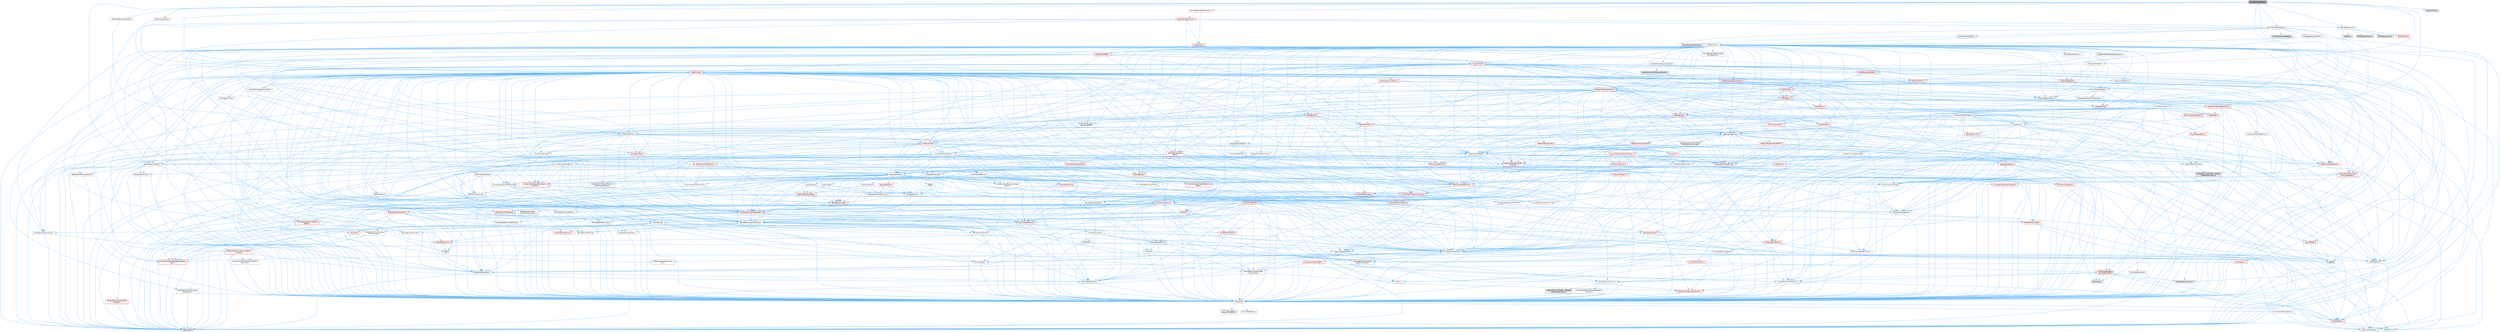 digraph "DistanceFieldAtlas.h"
{
 // INTERACTIVE_SVG=YES
 // LATEX_PDF_SIZE
  bgcolor="transparent";
  edge [fontname=Helvetica,fontsize=10,labelfontname=Helvetica,labelfontsize=10];
  node [fontname=Helvetica,fontsize=10,shape=box,height=0.2,width=0.4];
  Node1 [id="Node000001",label="DistanceFieldAtlas.h",height=0.2,width=0.4,color="gray40", fillcolor="grey60", style="filled", fontcolor="black",tooltip=" "];
  Node1 -> Node2 [id="edge1_Node000001_Node000002",color="steelblue1",style="solid",tooltip=" "];
  Node2 [id="Node000002",label="Containers/LockFreeList.h",height=0.2,width=0.4,color="grey40", fillcolor="white", style="filled",URL="$d4/de7/LockFreeList_8h.html",tooltip=" "];
  Node2 -> Node3 [id="edge2_Node000002_Node000003",color="steelblue1",style="solid",tooltip=" "];
  Node3 [id="Node000003",label="Containers/Array.h",height=0.2,width=0.4,color="grey40", fillcolor="white", style="filled",URL="$df/dd0/Array_8h.html",tooltip=" "];
  Node3 -> Node4 [id="edge3_Node000003_Node000004",color="steelblue1",style="solid",tooltip=" "];
  Node4 [id="Node000004",label="CoreTypes.h",height=0.2,width=0.4,color="grey40", fillcolor="white", style="filled",URL="$dc/dec/CoreTypes_8h.html",tooltip=" "];
  Node4 -> Node5 [id="edge4_Node000004_Node000005",color="steelblue1",style="solid",tooltip=" "];
  Node5 [id="Node000005",label="HAL/Platform.h",height=0.2,width=0.4,color="red", fillcolor="#FFF0F0", style="filled",URL="$d9/dd0/Platform_8h.html",tooltip=" "];
  Node5 -> Node6 [id="edge5_Node000005_Node000006",color="steelblue1",style="solid",tooltip=" "];
  Node6 [id="Node000006",label="Misc/Build.h",height=0.2,width=0.4,color="grey40", fillcolor="white", style="filled",URL="$d3/dbb/Build_8h.html",tooltip=" "];
  Node5 -> Node8 [id="edge6_Node000005_Node000008",color="steelblue1",style="solid",tooltip=" "];
  Node8 [id="Node000008",label="type_traits",height=0.2,width=0.4,color="grey60", fillcolor="#E0E0E0", style="filled",tooltip=" "];
  Node5 -> Node9 [id="edge7_Node000005_Node000009",color="steelblue1",style="solid",tooltip=" "];
  Node9 [id="Node000009",label="PreprocessorHelpers.h",height=0.2,width=0.4,color="grey40", fillcolor="white", style="filled",URL="$db/ddb/PreprocessorHelpers_8h.html",tooltip=" "];
  Node4 -> Node15 [id="edge8_Node000004_Node000015",color="steelblue1",style="solid",tooltip=" "];
  Node15 [id="Node000015",label="ProfilingDebugging\l/UMemoryDefines.h",height=0.2,width=0.4,color="grey40", fillcolor="white", style="filled",URL="$d2/da2/UMemoryDefines_8h.html",tooltip=" "];
  Node4 -> Node16 [id="edge9_Node000004_Node000016",color="steelblue1",style="solid",tooltip=" "];
  Node16 [id="Node000016",label="Misc/CoreMiscDefines.h",height=0.2,width=0.4,color="grey40", fillcolor="white", style="filled",URL="$da/d38/CoreMiscDefines_8h.html",tooltip=" "];
  Node16 -> Node5 [id="edge10_Node000016_Node000005",color="steelblue1",style="solid",tooltip=" "];
  Node16 -> Node9 [id="edge11_Node000016_Node000009",color="steelblue1",style="solid",tooltip=" "];
  Node4 -> Node17 [id="edge12_Node000004_Node000017",color="steelblue1",style="solid",tooltip=" "];
  Node17 [id="Node000017",label="Misc/CoreDefines.h",height=0.2,width=0.4,color="grey40", fillcolor="white", style="filled",URL="$d3/dd2/CoreDefines_8h.html",tooltip=" "];
  Node3 -> Node18 [id="edge13_Node000003_Node000018",color="steelblue1",style="solid",tooltip=" "];
  Node18 [id="Node000018",label="Misc/AssertionMacros.h",height=0.2,width=0.4,color="grey40", fillcolor="white", style="filled",URL="$d0/dfa/AssertionMacros_8h.html",tooltip=" "];
  Node18 -> Node4 [id="edge14_Node000018_Node000004",color="steelblue1",style="solid",tooltip=" "];
  Node18 -> Node5 [id="edge15_Node000018_Node000005",color="steelblue1",style="solid",tooltip=" "];
  Node18 -> Node19 [id="edge16_Node000018_Node000019",color="steelblue1",style="solid",tooltip=" "];
  Node19 [id="Node000019",label="HAL/PlatformMisc.h",height=0.2,width=0.4,color="red", fillcolor="#FFF0F0", style="filled",URL="$d0/df5/PlatformMisc_8h.html",tooltip=" "];
  Node19 -> Node4 [id="edge17_Node000019_Node000004",color="steelblue1",style="solid",tooltip=" "];
  Node19 -> Node47 [id="edge18_Node000019_Node000047",color="steelblue1",style="solid",tooltip=" "];
  Node47 [id="Node000047",label="ProfilingDebugging\l/CpuProfilerTrace.h",height=0.2,width=0.4,color="red", fillcolor="#FFF0F0", style="filled",URL="$da/dcb/CpuProfilerTrace_8h.html",tooltip=" "];
  Node47 -> Node4 [id="edge19_Node000047_Node000004",color="steelblue1",style="solid",tooltip=" "];
  Node47 -> Node27 [id="edge20_Node000047_Node000027",color="steelblue1",style="solid",tooltip=" "];
  Node27 [id="Node000027",label="Containers/ContainersFwd.h",height=0.2,width=0.4,color="grey40", fillcolor="white", style="filled",URL="$d4/d0a/ContainersFwd_8h.html",tooltip=" "];
  Node27 -> Node5 [id="edge21_Node000027_Node000005",color="steelblue1",style="solid",tooltip=" "];
  Node27 -> Node4 [id="edge22_Node000027_Node000004",color="steelblue1",style="solid",tooltip=" "];
  Node27 -> Node24 [id="edge23_Node000027_Node000024",color="steelblue1",style="solid",tooltip=" "];
  Node24 [id="Node000024",label="Traits/IsContiguousContainer.h",height=0.2,width=0.4,color="red", fillcolor="#FFF0F0", style="filled",URL="$d5/d3c/IsContiguousContainer_8h.html",tooltip=" "];
  Node24 -> Node4 [id="edge24_Node000024_Node000004",color="steelblue1",style="solid",tooltip=" "];
  Node47 -> Node48 [id="edge25_Node000047_Node000048",color="steelblue1",style="solid",tooltip=" "];
  Node48 [id="Node000048",label="HAL/PlatformAtomics.h",height=0.2,width=0.4,color="grey40", fillcolor="white", style="filled",URL="$d3/d36/PlatformAtomics_8h.html",tooltip=" "];
  Node48 -> Node4 [id="edge26_Node000048_Node000004",color="steelblue1",style="solid",tooltip=" "];
  Node48 -> Node49 [id="edge27_Node000048_Node000049",color="steelblue1",style="solid",tooltip=" "];
  Node49 [id="Node000049",label="GenericPlatform/GenericPlatform\lAtomics.h",height=0.2,width=0.4,color="grey40", fillcolor="white", style="filled",URL="$da/d72/GenericPlatformAtomics_8h.html",tooltip=" "];
  Node49 -> Node4 [id="edge28_Node000049_Node000004",color="steelblue1",style="solid",tooltip=" "];
  Node48 -> Node50 [id="edge29_Node000048_Node000050",color="steelblue1",style="solid",tooltip=" "];
  Node50 [id="Node000050",label="COMPILED_PLATFORM_HEADER\l(PlatformAtomics.h)",height=0.2,width=0.4,color="grey60", fillcolor="#E0E0E0", style="filled",tooltip=" "];
  Node47 -> Node9 [id="edge30_Node000047_Node000009",color="steelblue1",style="solid",tooltip=" "];
  Node47 -> Node6 [id="edge31_Node000047_Node000006",color="steelblue1",style="solid",tooltip=" "];
  Node47 -> Node52 [id="edge32_Node000047_Node000052",color="steelblue1",style="solid",tooltip=" "];
  Node52 [id="Node000052",label="Trace/Detail/Channel.h",height=0.2,width=0.4,color="grey60", fillcolor="#E0E0E0", style="filled",tooltip=" "];
  Node47 -> Node54 [id="edge33_Node000047_Node000054",color="steelblue1",style="solid",tooltip=" "];
  Node54 [id="Node000054",label="Trace/Trace.h",height=0.2,width=0.4,color="grey60", fillcolor="#E0E0E0", style="filled",tooltip=" "];
  Node18 -> Node9 [id="edge34_Node000018_Node000009",color="steelblue1",style="solid",tooltip=" "];
  Node18 -> Node55 [id="edge35_Node000018_Node000055",color="steelblue1",style="solid",tooltip=" "];
  Node55 [id="Node000055",label="Templates/EnableIf.h",height=0.2,width=0.4,color="grey40", fillcolor="white", style="filled",URL="$d7/d60/EnableIf_8h.html",tooltip=" "];
  Node55 -> Node4 [id="edge36_Node000055_Node000004",color="steelblue1",style="solid",tooltip=" "];
  Node18 -> Node56 [id="edge37_Node000018_Node000056",color="steelblue1",style="solid",tooltip=" "];
  Node56 [id="Node000056",label="Templates/IsArrayOrRefOf\lTypeByPredicate.h",height=0.2,width=0.4,color="grey40", fillcolor="white", style="filled",URL="$d6/da1/IsArrayOrRefOfTypeByPredicate_8h.html",tooltip=" "];
  Node56 -> Node4 [id="edge38_Node000056_Node000004",color="steelblue1",style="solid",tooltip=" "];
  Node18 -> Node57 [id="edge39_Node000018_Node000057",color="steelblue1",style="solid",tooltip=" "];
  Node57 [id="Node000057",label="Templates/IsValidVariadic\lFunctionArg.h",height=0.2,width=0.4,color="grey40", fillcolor="white", style="filled",URL="$d0/dc8/IsValidVariadicFunctionArg_8h.html",tooltip=" "];
  Node57 -> Node4 [id="edge40_Node000057_Node000004",color="steelblue1",style="solid",tooltip=" "];
  Node57 -> Node58 [id="edge41_Node000057_Node000058",color="steelblue1",style="solid",tooltip=" "];
  Node58 [id="Node000058",label="IsEnum.h",height=0.2,width=0.4,color="grey40", fillcolor="white", style="filled",URL="$d4/de5/IsEnum_8h.html",tooltip=" "];
  Node57 -> Node8 [id="edge42_Node000057_Node000008",color="steelblue1",style="solid",tooltip=" "];
  Node18 -> Node59 [id="edge43_Node000018_Node000059",color="steelblue1",style="solid",tooltip=" "];
  Node59 [id="Node000059",label="Traits/IsCharEncodingCompatible\lWith.h",height=0.2,width=0.4,color="red", fillcolor="#FFF0F0", style="filled",URL="$df/dd1/IsCharEncodingCompatibleWith_8h.html",tooltip=" "];
  Node59 -> Node8 [id="edge44_Node000059_Node000008",color="steelblue1",style="solid",tooltip=" "];
  Node18 -> Node61 [id="edge45_Node000018_Node000061",color="steelblue1",style="solid",tooltip=" "];
  Node61 [id="Node000061",label="Misc/VarArgs.h",height=0.2,width=0.4,color="grey40", fillcolor="white", style="filled",URL="$d5/d6f/VarArgs_8h.html",tooltip=" "];
  Node61 -> Node4 [id="edge46_Node000061_Node000004",color="steelblue1",style="solid",tooltip=" "];
  Node18 -> Node62 [id="edge47_Node000018_Node000062",color="steelblue1",style="solid",tooltip=" "];
  Node62 [id="Node000062",label="String/FormatStringSan.h",height=0.2,width=0.4,color="red", fillcolor="#FFF0F0", style="filled",URL="$d3/d8b/FormatStringSan_8h.html",tooltip=" "];
  Node62 -> Node8 [id="edge48_Node000062_Node000008",color="steelblue1",style="solid",tooltip=" "];
  Node62 -> Node4 [id="edge49_Node000062_Node000004",color="steelblue1",style="solid",tooltip=" "];
  Node62 -> Node63 [id="edge50_Node000062_Node000063",color="steelblue1",style="solid",tooltip=" "];
  Node63 [id="Node000063",label="Templates/Requires.h",height=0.2,width=0.4,color="grey40", fillcolor="white", style="filled",URL="$dc/d96/Requires_8h.html",tooltip=" "];
  Node63 -> Node55 [id="edge51_Node000063_Node000055",color="steelblue1",style="solid",tooltip=" "];
  Node63 -> Node8 [id="edge52_Node000063_Node000008",color="steelblue1",style="solid",tooltip=" "];
  Node62 -> Node57 [id="edge53_Node000062_Node000057",color="steelblue1",style="solid",tooltip=" "];
  Node62 -> Node27 [id="edge54_Node000062_Node000027",color="steelblue1",style="solid",tooltip=" "];
  Node18 -> Node68 [id="edge55_Node000018_Node000068",color="steelblue1",style="solid",tooltip=" "];
  Node68 [id="Node000068",label="atomic",height=0.2,width=0.4,color="grey60", fillcolor="#E0E0E0", style="filled",tooltip=" "];
  Node3 -> Node69 [id="edge56_Node000003_Node000069",color="steelblue1",style="solid",tooltip=" "];
  Node69 [id="Node000069",label="Misc/IntrusiveUnsetOptional\lState.h",height=0.2,width=0.4,color="red", fillcolor="#FFF0F0", style="filled",URL="$d2/d0a/IntrusiveUnsetOptionalState_8h.html",tooltip=" "];
  Node3 -> Node71 [id="edge57_Node000003_Node000071",color="steelblue1",style="solid",tooltip=" "];
  Node71 [id="Node000071",label="Misc/ReverseIterate.h",height=0.2,width=0.4,color="red", fillcolor="#FFF0F0", style="filled",URL="$db/de3/ReverseIterate_8h.html",tooltip=" "];
  Node71 -> Node5 [id="edge58_Node000071_Node000005",color="steelblue1",style="solid",tooltip=" "];
  Node3 -> Node73 [id="edge59_Node000003_Node000073",color="steelblue1",style="solid",tooltip=" "];
  Node73 [id="Node000073",label="HAL/UnrealMemory.h",height=0.2,width=0.4,color="red", fillcolor="#FFF0F0", style="filled",URL="$d9/d96/UnrealMemory_8h.html",tooltip=" "];
  Node73 -> Node4 [id="edge60_Node000073_Node000004",color="steelblue1",style="solid",tooltip=" "];
  Node73 -> Node77 [id="edge61_Node000073_Node000077",color="steelblue1",style="solid",tooltip=" "];
  Node77 [id="Node000077",label="HAL/MemoryBase.h",height=0.2,width=0.4,color="grey40", fillcolor="white", style="filled",URL="$d6/d9f/MemoryBase_8h.html",tooltip=" "];
  Node77 -> Node4 [id="edge62_Node000077_Node000004",color="steelblue1",style="solid",tooltip=" "];
  Node77 -> Node48 [id="edge63_Node000077_Node000048",color="steelblue1",style="solid",tooltip=" "];
  Node77 -> Node31 [id="edge64_Node000077_Node000031",color="steelblue1",style="solid",tooltip=" "];
  Node31 [id="Node000031",label="HAL/PlatformCrt.h",height=0.2,width=0.4,color="red", fillcolor="#FFF0F0", style="filled",URL="$d8/d75/PlatformCrt_8h.html",tooltip=" "];
  Node31 -> Node32 [id="edge65_Node000031_Node000032",color="steelblue1",style="solid",tooltip=" "];
  Node32 [id="Node000032",label="new",height=0.2,width=0.4,color="grey60", fillcolor="#E0E0E0", style="filled",tooltip=" "];
  Node77 -> Node78 [id="edge66_Node000077_Node000078",color="steelblue1",style="solid",tooltip=" "];
  Node78 [id="Node000078",label="Misc/Exec.h",height=0.2,width=0.4,color="grey40", fillcolor="white", style="filled",URL="$de/ddb/Exec_8h.html",tooltip=" "];
  Node78 -> Node4 [id="edge67_Node000078_Node000004",color="steelblue1",style="solid",tooltip=" "];
  Node78 -> Node18 [id="edge68_Node000078_Node000018",color="steelblue1",style="solid",tooltip=" "];
  Node77 -> Node79 [id="edge69_Node000077_Node000079",color="steelblue1",style="solid",tooltip=" "];
  Node79 [id="Node000079",label="Misc/OutputDevice.h",height=0.2,width=0.4,color="grey40", fillcolor="white", style="filled",URL="$d7/d32/OutputDevice_8h.html",tooltip=" "];
  Node79 -> Node26 [id="edge70_Node000079_Node000026",color="steelblue1",style="solid",tooltip=" "];
  Node26 [id="Node000026",label="CoreFwd.h",height=0.2,width=0.4,color="grey40", fillcolor="white", style="filled",URL="$d1/d1e/CoreFwd_8h.html",tooltip=" "];
  Node26 -> Node4 [id="edge71_Node000026_Node000004",color="steelblue1",style="solid",tooltip=" "];
  Node26 -> Node27 [id="edge72_Node000026_Node000027",color="steelblue1",style="solid",tooltip=" "];
  Node26 -> Node28 [id="edge73_Node000026_Node000028",color="steelblue1",style="solid",tooltip=" "];
  Node28 [id="Node000028",label="Math/MathFwd.h",height=0.2,width=0.4,color="grey40", fillcolor="white", style="filled",URL="$d2/d10/MathFwd_8h.html",tooltip=" "];
  Node28 -> Node5 [id="edge74_Node000028_Node000005",color="steelblue1",style="solid",tooltip=" "];
  Node26 -> Node29 [id="edge75_Node000026_Node000029",color="steelblue1",style="solid",tooltip=" "];
  Node29 [id="Node000029",label="UObject/UObjectHierarchy\lFwd.h",height=0.2,width=0.4,color="grey40", fillcolor="white", style="filled",URL="$d3/d13/UObjectHierarchyFwd_8h.html",tooltip=" "];
  Node79 -> Node4 [id="edge76_Node000079_Node000004",color="steelblue1",style="solid",tooltip=" "];
  Node79 -> Node80 [id="edge77_Node000079_Node000080",color="steelblue1",style="solid",tooltip=" "];
  Node80 [id="Node000080",label="Logging/LogVerbosity.h",height=0.2,width=0.4,color="grey40", fillcolor="white", style="filled",URL="$d2/d8f/LogVerbosity_8h.html",tooltip=" "];
  Node80 -> Node4 [id="edge78_Node000080_Node000004",color="steelblue1",style="solid",tooltip=" "];
  Node79 -> Node61 [id="edge79_Node000079_Node000061",color="steelblue1",style="solid",tooltip=" "];
  Node79 -> Node56 [id="edge80_Node000079_Node000056",color="steelblue1",style="solid",tooltip=" "];
  Node79 -> Node57 [id="edge81_Node000079_Node000057",color="steelblue1",style="solid",tooltip=" "];
  Node79 -> Node59 [id="edge82_Node000079_Node000059",color="steelblue1",style="solid",tooltip=" "];
  Node77 -> Node81 [id="edge83_Node000077_Node000081",color="steelblue1",style="solid",tooltip=" "];
  Node81 [id="Node000081",label="Templates/Atomic.h",height=0.2,width=0.4,color="red", fillcolor="#FFF0F0", style="filled",URL="$d3/d91/Atomic_8h.html",tooltip=" "];
  Node81 -> Node82 [id="edge84_Node000081_Node000082",color="steelblue1",style="solid",tooltip=" "];
  Node82 [id="Node000082",label="HAL/ThreadSafeCounter.h",height=0.2,width=0.4,color="grey40", fillcolor="white", style="filled",URL="$dc/dc9/ThreadSafeCounter_8h.html",tooltip=" "];
  Node82 -> Node4 [id="edge85_Node000082_Node000004",color="steelblue1",style="solid",tooltip=" "];
  Node82 -> Node48 [id="edge86_Node000082_Node000048",color="steelblue1",style="solid",tooltip=" "];
  Node81 -> Node84 [id="edge87_Node000081_Node000084",color="steelblue1",style="solid",tooltip=" "];
  Node84 [id="Node000084",label="Templates/IsIntegral.h",height=0.2,width=0.4,color="grey40", fillcolor="white", style="filled",URL="$da/d64/IsIntegral_8h.html",tooltip=" "];
  Node84 -> Node4 [id="edge88_Node000084_Node000004",color="steelblue1",style="solid",tooltip=" "];
  Node81 -> Node68 [id="edge89_Node000081_Node000068",color="steelblue1",style="solid",tooltip=" "];
  Node73 -> Node90 [id="edge90_Node000073_Node000090",color="steelblue1",style="solid",tooltip=" "];
  Node90 [id="Node000090",label="HAL/PlatformMemory.h",height=0.2,width=0.4,color="red", fillcolor="#FFF0F0", style="filled",URL="$de/d68/PlatformMemory_8h.html",tooltip=" "];
  Node90 -> Node4 [id="edge91_Node000090_Node000004",color="steelblue1",style="solid",tooltip=" "];
  Node73 -> Node93 [id="edge92_Node000073_Node000093",color="steelblue1",style="solid",tooltip=" "];
  Node93 [id="Node000093",label="Templates/IsPointer.h",height=0.2,width=0.4,color="grey40", fillcolor="white", style="filled",URL="$d7/d05/IsPointer_8h.html",tooltip=" "];
  Node93 -> Node4 [id="edge93_Node000093_Node000004",color="steelblue1",style="solid",tooltip=" "];
  Node3 -> Node94 [id="edge94_Node000003_Node000094",color="steelblue1",style="solid",tooltip=" "];
  Node94 [id="Node000094",label="Templates/UnrealTypeTraits.h",height=0.2,width=0.4,color="grey40", fillcolor="white", style="filled",URL="$d2/d2d/UnrealTypeTraits_8h.html",tooltip=" "];
  Node94 -> Node4 [id="edge95_Node000094_Node000004",color="steelblue1",style="solid",tooltip=" "];
  Node94 -> Node93 [id="edge96_Node000094_Node000093",color="steelblue1",style="solid",tooltip=" "];
  Node94 -> Node18 [id="edge97_Node000094_Node000018",color="steelblue1",style="solid",tooltip=" "];
  Node94 -> Node86 [id="edge98_Node000094_Node000086",color="steelblue1",style="solid",tooltip=" "];
  Node86 [id="Node000086",label="Templates/AndOrNot.h",height=0.2,width=0.4,color="grey40", fillcolor="white", style="filled",URL="$db/d0a/AndOrNot_8h.html",tooltip=" "];
  Node86 -> Node4 [id="edge99_Node000086_Node000004",color="steelblue1",style="solid",tooltip=" "];
  Node94 -> Node55 [id="edge100_Node000094_Node000055",color="steelblue1",style="solid",tooltip=" "];
  Node94 -> Node95 [id="edge101_Node000094_Node000095",color="steelblue1",style="solid",tooltip=" "];
  Node95 [id="Node000095",label="Templates/IsArithmetic.h",height=0.2,width=0.4,color="grey40", fillcolor="white", style="filled",URL="$d2/d5d/IsArithmetic_8h.html",tooltip=" "];
  Node95 -> Node4 [id="edge102_Node000095_Node000004",color="steelblue1",style="solid",tooltip=" "];
  Node94 -> Node58 [id="edge103_Node000094_Node000058",color="steelblue1",style="solid",tooltip=" "];
  Node94 -> Node96 [id="edge104_Node000094_Node000096",color="steelblue1",style="solid",tooltip=" "];
  Node96 [id="Node000096",label="Templates/Models.h",height=0.2,width=0.4,color="red", fillcolor="#FFF0F0", style="filled",URL="$d3/d0c/Models_8h.html",tooltip=" "];
  Node94 -> Node97 [id="edge105_Node000094_Node000097",color="steelblue1",style="solid",tooltip=" "];
  Node97 [id="Node000097",label="Templates/IsPODType.h",height=0.2,width=0.4,color="grey40", fillcolor="white", style="filled",URL="$d7/db1/IsPODType_8h.html",tooltip=" "];
  Node97 -> Node4 [id="edge106_Node000097_Node000004",color="steelblue1",style="solid",tooltip=" "];
  Node94 -> Node98 [id="edge107_Node000094_Node000098",color="steelblue1",style="solid",tooltip=" "];
  Node98 [id="Node000098",label="Templates/IsUECoreType.h",height=0.2,width=0.4,color="grey40", fillcolor="white", style="filled",URL="$d1/db8/IsUECoreType_8h.html",tooltip=" "];
  Node98 -> Node4 [id="edge108_Node000098_Node000004",color="steelblue1",style="solid",tooltip=" "];
  Node98 -> Node8 [id="edge109_Node000098_Node000008",color="steelblue1",style="solid",tooltip=" "];
  Node94 -> Node87 [id="edge110_Node000094_Node000087",color="steelblue1",style="solid",tooltip=" "];
  Node87 [id="Node000087",label="Templates/IsTriviallyCopy\lConstructible.h",height=0.2,width=0.4,color="grey40", fillcolor="white", style="filled",URL="$d3/d78/IsTriviallyCopyConstructible_8h.html",tooltip=" "];
  Node87 -> Node4 [id="edge111_Node000087_Node000004",color="steelblue1",style="solid",tooltip=" "];
  Node87 -> Node8 [id="edge112_Node000087_Node000008",color="steelblue1",style="solid",tooltip=" "];
  Node3 -> Node99 [id="edge113_Node000003_Node000099",color="steelblue1",style="solid",tooltip=" "];
  Node99 [id="Node000099",label="Templates/UnrealTemplate.h",height=0.2,width=0.4,color="red", fillcolor="#FFF0F0", style="filled",URL="$d4/d24/UnrealTemplate_8h.html",tooltip=" "];
  Node99 -> Node4 [id="edge114_Node000099_Node000004",color="steelblue1",style="solid",tooltip=" "];
  Node99 -> Node93 [id="edge115_Node000099_Node000093",color="steelblue1",style="solid",tooltip=" "];
  Node99 -> Node73 [id="edge116_Node000099_Node000073",color="steelblue1",style="solid",tooltip=" "];
  Node99 -> Node94 [id="edge117_Node000099_Node000094",color="steelblue1",style="solid",tooltip=" "];
  Node99 -> Node102 [id="edge118_Node000099_Node000102",color="steelblue1",style="solid",tooltip=" "];
  Node102 [id="Node000102",label="Templates/RemoveReference.h",height=0.2,width=0.4,color="grey40", fillcolor="white", style="filled",URL="$da/dbe/RemoveReference_8h.html",tooltip=" "];
  Node102 -> Node4 [id="edge119_Node000102_Node000004",color="steelblue1",style="solid",tooltip=" "];
  Node99 -> Node63 [id="edge120_Node000099_Node000063",color="steelblue1",style="solid",tooltip=" "];
  Node99 -> Node103 [id="edge121_Node000099_Node000103",color="steelblue1",style="solid",tooltip=" "];
  Node103 [id="Node000103",label="Templates/TypeCompatible\lBytes.h",height=0.2,width=0.4,color="red", fillcolor="#FFF0F0", style="filled",URL="$df/d0a/TypeCompatibleBytes_8h.html",tooltip=" "];
  Node103 -> Node4 [id="edge122_Node000103_Node000004",color="steelblue1",style="solid",tooltip=" "];
  Node103 -> Node32 [id="edge123_Node000103_Node000032",color="steelblue1",style="solid",tooltip=" "];
  Node103 -> Node8 [id="edge124_Node000103_Node000008",color="steelblue1",style="solid",tooltip=" "];
  Node99 -> Node24 [id="edge125_Node000099_Node000024",color="steelblue1",style="solid",tooltip=" "];
  Node99 -> Node8 [id="edge126_Node000099_Node000008",color="steelblue1",style="solid",tooltip=" "];
  Node3 -> Node105 [id="edge127_Node000003_Node000105",color="steelblue1",style="solid",tooltip=" "];
  Node105 [id="Node000105",label="Containers/AllowShrinking.h",height=0.2,width=0.4,color="grey40", fillcolor="white", style="filled",URL="$d7/d1a/AllowShrinking_8h.html",tooltip=" "];
  Node105 -> Node4 [id="edge128_Node000105_Node000004",color="steelblue1",style="solid",tooltip=" "];
  Node3 -> Node106 [id="edge129_Node000003_Node000106",color="steelblue1",style="solid",tooltip=" "];
  Node106 [id="Node000106",label="Containers/ContainerAllocation\lPolicies.h",height=0.2,width=0.4,color="red", fillcolor="#FFF0F0", style="filled",URL="$d7/dff/ContainerAllocationPolicies_8h.html",tooltip=" "];
  Node106 -> Node4 [id="edge130_Node000106_Node000004",color="steelblue1",style="solid",tooltip=" "];
  Node106 -> Node106 [id="edge131_Node000106_Node000106",color="steelblue1",style="solid",tooltip=" "];
  Node106 -> Node108 [id="edge132_Node000106_Node000108",color="steelblue1",style="solid",tooltip=" "];
  Node108 [id="Node000108",label="HAL/PlatformMath.h",height=0.2,width=0.4,color="red", fillcolor="#FFF0F0", style="filled",URL="$dc/d53/PlatformMath_8h.html",tooltip=" "];
  Node108 -> Node4 [id="edge133_Node000108_Node000004",color="steelblue1",style="solid",tooltip=" "];
  Node106 -> Node73 [id="edge134_Node000106_Node000073",color="steelblue1",style="solid",tooltip=" "];
  Node106 -> Node41 [id="edge135_Node000106_Node000041",color="steelblue1",style="solid",tooltip=" "];
  Node41 [id="Node000041",label="Math/NumericLimits.h",height=0.2,width=0.4,color="grey40", fillcolor="white", style="filled",URL="$df/d1b/NumericLimits_8h.html",tooltip=" "];
  Node41 -> Node4 [id="edge136_Node000041_Node000004",color="steelblue1",style="solid",tooltip=" "];
  Node106 -> Node18 [id="edge137_Node000106_Node000018",color="steelblue1",style="solid",tooltip=" "];
  Node106 -> Node117 [id="edge138_Node000106_Node000117",color="steelblue1",style="solid",tooltip=" "];
  Node117 [id="Node000117",label="Templates/MemoryOps.h",height=0.2,width=0.4,color="red", fillcolor="#FFF0F0", style="filled",URL="$db/dea/MemoryOps_8h.html",tooltip=" "];
  Node117 -> Node4 [id="edge139_Node000117_Node000004",color="steelblue1",style="solid",tooltip=" "];
  Node117 -> Node73 [id="edge140_Node000117_Node000073",color="steelblue1",style="solid",tooltip=" "];
  Node117 -> Node88 [id="edge141_Node000117_Node000088",color="steelblue1",style="solid",tooltip=" "];
  Node88 [id="Node000088",label="Templates/IsTriviallyCopy\lAssignable.h",height=0.2,width=0.4,color="grey40", fillcolor="white", style="filled",URL="$d2/df2/IsTriviallyCopyAssignable_8h.html",tooltip=" "];
  Node88 -> Node4 [id="edge142_Node000088_Node000004",color="steelblue1",style="solid",tooltip=" "];
  Node88 -> Node8 [id="edge143_Node000088_Node000008",color="steelblue1",style="solid",tooltip=" "];
  Node117 -> Node87 [id="edge144_Node000117_Node000087",color="steelblue1",style="solid",tooltip=" "];
  Node117 -> Node63 [id="edge145_Node000117_Node000063",color="steelblue1",style="solid",tooltip=" "];
  Node117 -> Node94 [id="edge146_Node000117_Node000094",color="steelblue1",style="solid",tooltip=" "];
  Node117 -> Node32 [id="edge147_Node000117_Node000032",color="steelblue1",style="solid",tooltip=" "];
  Node117 -> Node8 [id="edge148_Node000117_Node000008",color="steelblue1",style="solid",tooltip=" "];
  Node106 -> Node103 [id="edge149_Node000106_Node000103",color="steelblue1",style="solid",tooltip=" "];
  Node106 -> Node8 [id="edge150_Node000106_Node000008",color="steelblue1",style="solid",tooltip=" "];
  Node3 -> Node118 [id="edge151_Node000003_Node000118",color="steelblue1",style="solid",tooltip=" "];
  Node118 [id="Node000118",label="Containers/ContainerElement\lTypeCompatibility.h",height=0.2,width=0.4,color="grey40", fillcolor="white", style="filled",URL="$df/ddf/ContainerElementTypeCompatibility_8h.html",tooltip=" "];
  Node118 -> Node4 [id="edge152_Node000118_Node000004",color="steelblue1",style="solid",tooltip=" "];
  Node118 -> Node94 [id="edge153_Node000118_Node000094",color="steelblue1",style="solid",tooltip=" "];
  Node3 -> Node119 [id="edge154_Node000003_Node000119",color="steelblue1",style="solid",tooltip=" "];
  Node119 [id="Node000119",label="Serialization/Archive.h",height=0.2,width=0.4,color="red", fillcolor="#FFF0F0", style="filled",URL="$d7/d3b/Archive_8h.html",tooltip=" "];
  Node119 -> Node26 [id="edge155_Node000119_Node000026",color="steelblue1",style="solid",tooltip=" "];
  Node119 -> Node4 [id="edge156_Node000119_Node000004",color="steelblue1",style="solid",tooltip=" "];
  Node119 -> Node120 [id="edge157_Node000119_Node000120",color="steelblue1",style="solid",tooltip=" "];
  Node120 [id="Node000120",label="HAL/PlatformProperties.h",height=0.2,width=0.4,color="red", fillcolor="#FFF0F0", style="filled",URL="$d9/db0/PlatformProperties_8h.html",tooltip=" "];
  Node120 -> Node4 [id="edge158_Node000120_Node000004",color="steelblue1",style="solid",tooltip=" "];
  Node119 -> Node123 [id="edge159_Node000119_Node000123",color="steelblue1",style="solid",tooltip=" "];
  Node123 [id="Node000123",label="Internationalization\l/TextNamespaceFwd.h",height=0.2,width=0.4,color="grey40", fillcolor="white", style="filled",URL="$d8/d97/TextNamespaceFwd_8h.html",tooltip=" "];
  Node123 -> Node4 [id="edge160_Node000123_Node000004",color="steelblue1",style="solid",tooltip=" "];
  Node119 -> Node28 [id="edge161_Node000119_Node000028",color="steelblue1",style="solid",tooltip=" "];
  Node119 -> Node18 [id="edge162_Node000119_Node000018",color="steelblue1",style="solid",tooltip=" "];
  Node119 -> Node6 [id="edge163_Node000119_Node000006",color="steelblue1",style="solid",tooltip=" "];
  Node119 -> Node124 [id="edge164_Node000119_Node000124",color="steelblue1",style="solid",tooltip=" "];
  Node124 [id="Node000124",label="Misc/EngineVersionBase.h",height=0.2,width=0.4,color="grey40", fillcolor="white", style="filled",URL="$d5/d2b/EngineVersionBase_8h.html",tooltip=" "];
  Node124 -> Node4 [id="edge165_Node000124_Node000004",color="steelblue1",style="solid",tooltip=" "];
  Node119 -> Node61 [id="edge166_Node000119_Node000061",color="steelblue1",style="solid",tooltip=" "];
  Node119 -> Node55 [id="edge167_Node000119_Node000055",color="steelblue1",style="solid",tooltip=" "];
  Node119 -> Node56 [id="edge168_Node000119_Node000056",color="steelblue1",style="solid",tooltip=" "];
  Node119 -> Node127 [id="edge169_Node000119_Node000127",color="steelblue1",style="solid",tooltip=" "];
  Node127 [id="Node000127",label="Templates/IsEnumClass.h",height=0.2,width=0.4,color="grey40", fillcolor="white", style="filled",URL="$d7/d15/IsEnumClass_8h.html",tooltip=" "];
  Node127 -> Node4 [id="edge170_Node000127_Node000004",color="steelblue1",style="solid",tooltip=" "];
  Node127 -> Node86 [id="edge171_Node000127_Node000086",color="steelblue1",style="solid",tooltip=" "];
  Node119 -> Node57 [id="edge172_Node000119_Node000057",color="steelblue1",style="solid",tooltip=" "];
  Node119 -> Node99 [id="edge173_Node000119_Node000099",color="steelblue1",style="solid",tooltip=" "];
  Node119 -> Node59 [id="edge174_Node000119_Node000059",color="steelblue1",style="solid",tooltip=" "];
  Node3 -> Node129 [id="edge175_Node000003_Node000129",color="steelblue1",style="solid",tooltip=" "];
  Node129 [id="Node000129",label="Serialization/MemoryImage\lWriter.h",height=0.2,width=0.4,color="grey40", fillcolor="white", style="filled",URL="$d0/d08/MemoryImageWriter_8h.html",tooltip=" "];
  Node129 -> Node4 [id="edge176_Node000129_Node000004",color="steelblue1",style="solid",tooltip=" "];
  Node129 -> Node130 [id="edge177_Node000129_Node000130",color="steelblue1",style="solid",tooltip=" "];
  Node130 [id="Node000130",label="Serialization/MemoryLayout.h",height=0.2,width=0.4,color="red", fillcolor="#FFF0F0", style="filled",URL="$d7/d66/MemoryLayout_8h.html",tooltip=" "];
  Node130 -> Node131 [id="edge178_Node000130_Node000131",color="steelblue1",style="solid",tooltip=" "];
  Node131 [id="Node000131",label="Concepts/StaticClassProvider.h",height=0.2,width=0.4,color="grey40", fillcolor="white", style="filled",URL="$dd/d83/StaticClassProvider_8h.html",tooltip=" "];
  Node130 -> Node132 [id="edge179_Node000130_Node000132",color="steelblue1",style="solid",tooltip=" "];
  Node132 [id="Node000132",label="Concepts/StaticStructProvider.h",height=0.2,width=0.4,color="grey40", fillcolor="white", style="filled",URL="$d5/d77/StaticStructProvider_8h.html",tooltip=" "];
  Node130 -> Node133 [id="edge180_Node000130_Node000133",color="steelblue1",style="solid",tooltip=" "];
  Node133 [id="Node000133",label="Containers/EnumAsByte.h",height=0.2,width=0.4,color="red", fillcolor="#FFF0F0", style="filled",URL="$d6/d9a/EnumAsByte_8h.html",tooltip=" "];
  Node133 -> Node4 [id="edge181_Node000133_Node000004",color="steelblue1",style="solid",tooltip=" "];
  Node133 -> Node97 [id="edge182_Node000133_Node000097",color="steelblue1",style="solid",tooltip=" "];
  Node130 -> Node21 [id="edge183_Node000130_Node000021",color="steelblue1",style="solid",tooltip=" "];
  Node21 [id="Node000021",label="Containers/StringFwd.h",height=0.2,width=0.4,color="grey40", fillcolor="white", style="filled",URL="$df/d37/StringFwd_8h.html",tooltip=" "];
  Node21 -> Node4 [id="edge184_Node000021_Node000004",color="steelblue1",style="solid",tooltip=" "];
  Node21 -> Node22 [id="edge185_Node000021_Node000022",color="steelblue1",style="solid",tooltip=" "];
  Node22 [id="Node000022",label="Traits/ElementType.h",height=0.2,width=0.4,color="red", fillcolor="#FFF0F0", style="filled",URL="$d5/d4f/ElementType_8h.html",tooltip=" "];
  Node22 -> Node5 [id="edge186_Node000022_Node000005",color="steelblue1",style="solid",tooltip=" "];
  Node22 -> Node8 [id="edge187_Node000022_Node000008",color="steelblue1",style="solid",tooltip=" "];
  Node21 -> Node24 [id="edge188_Node000021_Node000024",color="steelblue1",style="solid",tooltip=" "];
  Node130 -> Node73 [id="edge189_Node000130_Node000073",color="steelblue1",style="solid",tooltip=" "];
  Node130 -> Node55 [id="edge190_Node000130_Node000055",color="steelblue1",style="solid",tooltip=" "];
  Node130 -> Node142 [id="edge191_Node000130_Node000142",color="steelblue1",style="solid",tooltip=" "];
  Node142 [id="Node000142",label="Templates/IsAbstract.h",height=0.2,width=0.4,color="grey40", fillcolor="white", style="filled",URL="$d8/db7/IsAbstract_8h.html",tooltip=" "];
  Node130 -> Node96 [id="edge192_Node000130_Node000096",color="steelblue1",style="solid",tooltip=" "];
  Node130 -> Node99 [id="edge193_Node000130_Node000099",color="steelblue1",style="solid",tooltip=" "];
  Node3 -> Node143 [id="edge194_Node000003_Node000143",color="steelblue1",style="solid",tooltip=" "];
  Node143 [id="Node000143",label="Algo/Heapify.h",height=0.2,width=0.4,color="grey40", fillcolor="white", style="filled",URL="$d0/d2a/Heapify_8h.html",tooltip=" "];
  Node143 -> Node144 [id="edge195_Node000143_Node000144",color="steelblue1",style="solid",tooltip=" "];
  Node144 [id="Node000144",label="Algo/Impl/BinaryHeap.h",height=0.2,width=0.4,color="red", fillcolor="#FFF0F0", style="filled",URL="$d7/da3/Algo_2Impl_2BinaryHeap_8h.html",tooltip=" "];
  Node144 -> Node145 [id="edge196_Node000144_Node000145",color="steelblue1",style="solid",tooltip=" "];
  Node145 [id="Node000145",label="Templates/Invoke.h",height=0.2,width=0.4,color="red", fillcolor="#FFF0F0", style="filled",URL="$d7/deb/Invoke_8h.html",tooltip=" "];
  Node145 -> Node4 [id="edge197_Node000145_Node000004",color="steelblue1",style="solid",tooltip=" "];
  Node145 -> Node99 [id="edge198_Node000145_Node000099",color="steelblue1",style="solid",tooltip=" "];
  Node145 -> Node8 [id="edge199_Node000145_Node000008",color="steelblue1",style="solid",tooltip=" "];
  Node144 -> Node8 [id="edge200_Node000144_Node000008",color="steelblue1",style="solid",tooltip=" "];
  Node143 -> Node149 [id="edge201_Node000143_Node000149",color="steelblue1",style="solid",tooltip=" "];
  Node149 [id="Node000149",label="Templates/IdentityFunctor.h",height=0.2,width=0.4,color="grey40", fillcolor="white", style="filled",URL="$d7/d2e/IdentityFunctor_8h.html",tooltip=" "];
  Node149 -> Node5 [id="edge202_Node000149_Node000005",color="steelblue1",style="solid",tooltip=" "];
  Node143 -> Node145 [id="edge203_Node000143_Node000145",color="steelblue1",style="solid",tooltip=" "];
  Node143 -> Node150 [id="edge204_Node000143_Node000150",color="steelblue1",style="solid",tooltip=" "];
  Node150 [id="Node000150",label="Templates/Less.h",height=0.2,width=0.4,color="grey40", fillcolor="white", style="filled",URL="$de/dc8/Less_8h.html",tooltip=" "];
  Node150 -> Node4 [id="edge205_Node000150_Node000004",color="steelblue1",style="solid",tooltip=" "];
  Node150 -> Node99 [id="edge206_Node000150_Node000099",color="steelblue1",style="solid",tooltip=" "];
  Node143 -> Node99 [id="edge207_Node000143_Node000099",color="steelblue1",style="solid",tooltip=" "];
  Node3 -> Node151 [id="edge208_Node000003_Node000151",color="steelblue1",style="solid",tooltip=" "];
  Node151 [id="Node000151",label="Algo/HeapSort.h",height=0.2,width=0.4,color="grey40", fillcolor="white", style="filled",URL="$d3/d92/HeapSort_8h.html",tooltip=" "];
  Node151 -> Node144 [id="edge209_Node000151_Node000144",color="steelblue1",style="solid",tooltip=" "];
  Node151 -> Node149 [id="edge210_Node000151_Node000149",color="steelblue1",style="solid",tooltip=" "];
  Node151 -> Node150 [id="edge211_Node000151_Node000150",color="steelblue1",style="solid",tooltip=" "];
  Node151 -> Node99 [id="edge212_Node000151_Node000099",color="steelblue1",style="solid",tooltip=" "];
  Node3 -> Node152 [id="edge213_Node000003_Node000152",color="steelblue1",style="solid",tooltip=" "];
  Node152 [id="Node000152",label="Algo/IsHeap.h",height=0.2,width=0.4,color="grey40", fillcolor="white", style="filled",URL="$de/d32/IsHeap_8h.html",tooltip=" "];
  Node152 -> Node144 [id="edge214_Node000152_Node000144",color="steelblue1",style="solid",tooltip=" "];
  Node152 -> Node149 [id="edge215_Node000152_Node000149",color="steelblue1",style="solid",tooltip=" "];
  Node152 -> Node145 [id="edge216_Node000152_Node000145",color="steelblue1",style="solid",tooltip=" "];
  Node152 -> Node150 [id="edge217_Node000152_Node000150",color="steelblue1",style="solid",tooltip=" "];
  Node152 -> Node99 [id="edge218_Node000152_Node000099",color="steelblue1",style="solid",tooltip=" "];
  Node3 -> Node144 [id="edge219_Node000003_Node000144",color="steelblue1",style="solid",tooltip=" "];
  Node3 -> Node153 [id="edge220_Node000003_Node000153",color="steelblue1",style="solid",tooltip=" "];
  Node153 [id="Node000153",label="Algo/StableSort.h",height=0.2,width=0.4,color="red", fillcolor="#FFF0F0", style="filled",URL="$d7/d3c/StableSort_8h.html",tooltip=" "];
  Node153 -> Node149 [id="edge221_Node000153_Node000149",color="steelblue1",style="solid",tooltip=" "];
  Node153 -> Node145 [id="edge222_Node000153_Node000145",color="steelblue1",style="solid",tooltip=" "];
  Node153 -> Node150 [id="edge223_Node000153_Node000150",color="steelblue1",style="solid",tooltip=" "];
  Node153 -> Node99 [id="edge224_Node000153_Node000099",color="steelblue1",style="solid",tooltip=" "];
  Node3 -> Node156 [id="edge225_Node000003_Node000156",color="steelblue1",style="solid",tooltip=" "];
  Node156 [id="Node000156",label="Concepts/GetTypeHashable.h",height=0.2,width=0.4,color="red", fillcolor="#FFF0F0", style="filled",URL="$d3/da2/GetTypeHashable_8h.html",tooltip=" "];
  Node156 -> Node4 [id="edge226_Node000156_Node000004",color="steelblue1",style="solid",tooltip=" "];
  Node3 -> Node149 [id="edge227_Node000003_Node000149",color="steelblue1",style="solid",tooltip=" "];
  Node3 -> Node145 [id="edge228_Node000003_Node000145",color="steelblue1",style="solid",tooltip=" "];
  Node3 -> Node150 [id="edge229_Node000003_Node000150",color="steelblue1",style="solid",tooltip=" "];
  Node3 -> Node157 [id="edge230_Node000003_Node000157",color="steelblue1",style="solid",tooltip=" "];
  Node157 [id="Node000157",label="Templates/LosesQualifiers\lFromTo.h",height=0.2,width=0.4,color="red", fillcolor="#FFF0F0", style="filled",URL="$d2/db3/LosesQualifiersFromTo_8h.html",tooltip=" "];
  Node157 -> Node8 [id="edge231_Node000157_Node000008",color="steelblue1",style="solid",tooltip=" "];
  Node3 -> Node63 [id="edge232_Node000003_Node000063",color="steelblue1",style="solid",tooltip=" "];
  Node3 -> Node158 [id="edge233_Node000003_Node000158",color="steelblue1",style="solid",tooltip=" "];
  Node158 [id="Node000158",label="Templates/Sorting.h",height=0.2,width=0.4,color="red", fillcolor="#FFF0F0", style="filled",URL="$d3/d9e/Sorting_8h.html",tooltip=" "];
  Node158 -> Node4 [id="edge234_Node000158_Node000004",color="steelblue1",style="solid",tooltip=" "];
  Node158 -> Node108 [id="edge235_Node000158_Node000108",color="steelblue1",style="solid",tooltip=" "];
  Node158 -> Node150 [id="edge236_Node000158_Node000150",color="steelblue1",style="solid",tooltip=" "];
  Node3 -> Node162 [id="edge237_Node000003_Node000162",color="steelblue1",style="solid",tooltip=" "];
  Node162 [id="Node000162",label="Templates/AlignmentTemplates.h",height=0.2,width=0.4,color="grey40", fillcolor="white", style="filled",URL="$dd/d32/AlignmentTemplates_8h.html",tooltip=" "];
  Node162 -> Node4 [id="edge238_Node000162_Node000004",color="steelblue1",style="solid",tooltip=" "];
  Node162 -> Node84 [id="edge239_Node000162_Node000084",color="steelblue1",style="solid",tooltip=" "];
  Node162 -> Node93 [id="edge240_Node000162_Node000093",color="steelblue1",style="solid",tooltip=" "];
  Node3 -> Node22 [id="edge241_Node000003_Node000022",color="steelblue1",style="solid",tooltip=" "];
  Node3 -> Node114 [id="edge242_Node000003_Node000114",color="steelblue1",style="solid",tooltip=" "];
  Node114 [id="Node000114",label="limits",height=0.2,width=0.4,color="grey60", fillcolor="#E0E0E0", style="filled",tooltip=" "];
  Node3 -> Node8 [id="edge243_Node000003_Node000008",color="steelblue1",style="solid",tooltip=" "];
  Node2 -> Node27 [id="edge244_Node000002_Node000027",color="steelblue1",style="solid",tooltip=" "];
  Node2 -> Node163 [id="edge245_Node000002_Node000163",color="steelblue1",style="solid",tooltip=" "];
  Node163 [id="Node000163",label="CoreGlobals.h",height=0.2,width=0.4,color="grey40", fillcolor="white", style="filled",URL="$d5/d8c/CoreGlobals_8h.html",tooltip=" "];
  Node163 -> Node164 [id="edge246_Node000163_Node000164",color="steelblue1",style="solid",tooltip=" "];
  Node164 [id="Node000164",label="Containers/UnrealString.h",height=0.2,width=0.4,color="red", fillcolor="#FFF0F0", style="filled",URL="$d5/dba/UnrealString_8h.html",tooltip=" "];
  Node163 -> Node4 [id="edge247_Node000163_Node000004",color="steelblue1",style="solid",tooltip=" "];
  Node163 -> Node168 [id="edge248_Node000163_Node000168",color="steelblue1",style="solid",tooltip=" "];
  Node168 [id="Node000168",label="HAL/PlatformTLS.h",height=0.2,width=0.4,color="red", fillcolor="#FFF0F0", style="filled",URL="$d0/def/PlatformTLS_8h.html",tooltip=" "];
  Node168 -> Node4 [id="edge249_Node000168_Node000004",color="steelblue1",style="solid",tooltip=" "];
  Node163 -> Node171 [id="edge250_Node000163_Node000171",color="steelblue1",style="solid",tooltip=" "];
  Node171 [id="Node000171",label="Logging/LogMacros.h",height=0.2,width=0.4,color="grey40", fillcolor="white", style="filled",URL="$d0/d16/LogMacros_8h.html",tooltip=" "];
  Node171 -> Node164 [id="edge251_Node000171_Node000164",color="steelblue1",style="solid",tooltip=" "];
  Node171 -> Node4 [id="edge252_Node000171_Node000004",color="steelblue1",style="solid",tooltip=" "];
  Node171 -> Node9 [id="edge253_Node000171_Node000009",color="steelblue1",style="solid",tooltip=" "];
  Node171 -> Node172 [id="edge254_Node000171_Node000172",color="steelblue1",style="solid",tooltip=" "];
  Node172 [id="Node000172",label="Logging/LogCategory.h",height=0.2,width=0.4,color="grey40", fillcolor="white", style="filled",URL="$d9/d36/LogCategory_8h.html",tooltip=" "];
  Node172 -> Node4 [id="edge255_Node000172_Node000004",color="steelblue1",style="solid",tooltip=" "];
  Node172 -> Node80 [id="edge256_Node000172_Node000080",color="steelblue1",style="solid",tooltip=" "];
  Node172 -> Node173 [id="edge257_Node000172_Node000173",color="steelblue1",style="solid",tooltip=" "];
  Node173 [id="Node000173",label="UObject/NameTypes.h",height=0.2,width=0.4,color="grey40", fillcolor="white", style="filled",URL="$d6/d35/NameTypes_8h.html",tooltip=" "];
  Node173 -> Node4 [id="edge258_Node000173_Node000004",color="steelblue1",style="solid",tooltip=" "];
  Node173 -> Node18 [id="edge259_Node000173_Node000018",color="steelblue1",style="solid",tooltip=" "];
  Node173 -> Node73 [id="edge260_Node000173_Node000073",color="steelblue1",style="solid",tooltip=" "];
  Node173 -> Node94 [id="edge261_Node000173_Node000094",color="steelblue1",style="solid",tooltip=" "];
  Node173 -> Node99 [id="edge262_Node000173_Node000099",color="steelblue1",style="solid",tooltip=" "];
  Node173 -> Node164 [id="edge263_Node000173_Node000164",color="steelblue1",style="solid",tooltip=" "];
  Node173 -> Node174 [id="edge264_Node000173_Node000174",color="steelblue1",style="solid",tooltip=" "];
  Node174 [id="Node000174",label="HAL/CriticalSection.h",height=0.2,width=0.4,color="red", fillcolor="#FFF0F0", style="filled",URL="$d6/d90/CriticalSection_8h.html",tooltip=" "];
  Node173 -> Node177 [id="edge265_Node000173_Node000177",color="steelblue1",style="solid",tooltip=" "];
  Node177 [id="Node000177",label="Containers/StringConv.h",height=0.2,width=0.4,color="grey40", fillcolor="white", style="filled",URL="$d3/ddf/StringConv_8h.html",tooltip=" "];
  Node177 -> Node4 [id="edge266_Node000177_Node000004",color="steelblue1",style="solid",tooltip=" "];
  Node177 -> Node18 [id="edge267_Node000177_Node000018",color="steelblue1",style="solid",tooltip=" "];
  Node177 -> Node106 [id="edge268_Node000177_Node000106",color="steelblue1",style="solid",tooltip=" "];
  Node177 -> Node3 [id="edge269_Node000177_Node000003",color="steelblue1",style="solid",tooltip=" "];
  Node177 -> Node136 [id="edge270_Node000177_Node000136",color="steelblue1",style="solid",tooltip=" "];
  Node136 [id="Node000136",label="Misc/CString.h",height=0.2,width=0.4,color="grey40", fillcolor="white", style="filled",URL="$d2/d49/CString_8h.html",tooltip=" "];
  Node136 -> Node4 [id="edge271_Node000136_Node000004",color="steelblue1",style="solid",tooltip=" "];
  Node136 -> Node31 [id="edge272_Node000136_Node000031",color="steelblue1",style="solid",tooltip=" "];
  Node136 -> Node75 [id="edge273_Node000136_Node000075",color="steelblue1",style="solid",tooltip=" "];
  Node75 [id="Node000075",label="HAL/PlatformString.h",height=0.2,width=0.4,color="red", fillcolor="#FFF0F0", style="filled",URL="$db/db5/PlatformString_8h.html",tooltip=" "];
  Node75 -> Node4 [id="edge274_Node000075_Node000004",color="steelblue1",style="solid",tooltip=" "];
  Node136 -> Node18 [id="edge275_Node000136_Node000018",color="steelblue1",style="solid",tooltip=" "];
  Node136 -> Node137 [id="edge276_Node000136_Node000137",color="steelblue1",style="solid",tooltip=" "];
  Node137 [id="Node000137",label="Misc/Char.h",height=0.2,width=0.4,color="red", fillcolor="#FFF0F0", style="filled",URL="$d0/d58/Char_8h.html",tooltip=" "];
  Node137 -> Node4 [id="edge277_Node000137_Node000004",color="steelblue1",style="solid",tooltip=" "];
  Node137 -> Node8 [id="edge278_Node000137_Node000008",color="steelblue1",style="solid",tooltip=" "];
  Node136 -> Node61 [id="edge279_Node000136_Node000061",color="steelblue1",style="solid",tooltip=" "];
  Node136 -> Node56 [id="edge280_Node000136_Node000056",color="steelblue1",style="solid",tooltip=" "];
  Node136 -> Node57 [id="edge281_Node000136_Node000057",color="steelblue1",style="solid",tooltip=" "];
  Node136 -> Node59 [id="edge282_Node000136_Node000059",color="steelblue1",style="solid",tooltip=" "];
  Node177 -> Node178 [id="edge283_Node000177_Node000178",color="steelblue1",style="solid",tooltip=" "];
  Node178 [id="Node000178",label="Templates/IsArray.h",height=0.2,width=0.4,color="grey40", fillcolor="white", style="filled",URL="$d8/d8d/IsArray_8h.html",tooltip=" "];
  Node178 -> Node4 [id="edge284_Node000178_Node000004",color="steelblue1",style="solid",tooltip=" "];
  Node177 -> Node99 [id="edge285_Node000177_Node000099",color="steelblue1",style="solid",tooltip=" "];
  Node177 -> Node94 [id="edge286_Node000177_Node000094",color="steelblue1",style="solid",tooltip=" "];
  Node177 -> Node22 [id="edge287_Node000177_Node000022",color="steelblue1",style="solid",tooltip=" "];
  Node177 -> Node59 [id="edge288_Node000177_Node000059",color="steelblue1",style="solid",tooltip=" "];
  Node177 -> Node24 [id="edge289_Node000177_Node000024",color="steelblue1",style="solid",tooltip=" "];
  Node177 -> Node8 [id="edge290_Node000177_Node000008",color="steelblue1",style="solid",tooltip=" "];
  Node173 -> Node21 [id="edge291_Node000173_Node000021",color="steelblue1",style="solid",tooltip=" "];
  Node173 -> Node179 [id="edge292_Node000173_Node000179",color="steelblue1",style="solid",tooltip=" "];
  Node179 [id="Node000179",label="UObject/UnrealNames.h",height=0.2,width=0.4,color="red", fillcolor="#FFF0F0", style="filled",URL="$d8/db1/UnrealNames_8h.html",tooltip=" "];
  Node179 -> Node4 [id="edge293_Node000179_Node000004",color="steelblue1",style="solid",tooltip=" "];
  Node173 -> Node81 [id="edge294_Node000173_Node000081",color="steelblue1",style="solid",tooltip=" "];
  Node173 -> Node130 [id="edge295_Node000173_Node000130",color="steelblue1",style="solid",tooltip=" "];
  Node173 -> Node69 [id="edge296_Node000173_Node000069",color="steelblue1",style="solid",tooltip=" "];
  Node173 -> Node181 [id="edge297_Node000173_Node000181",color="steelblue1",style="solid",tooltip=" "];
  Node181 [id="Node000181",label="Misc/StringBuilder.h",height=0.2,width=0.4,color="red", fillcolor="#FFF0F0", style="filled",URL="$d4/d52/StringBuilder_8h.html",tooltip=" "];
  Node181 -> Node21 [id="edge298_Node000181_Node000021",color="steelblue1",style="solid",tooltip=" "];
  Node181 -> Node4 [id="edge299_Node000181_Node000004",color="steelblue1",style="solid",tooltip=" "];
  Node181 -> Node75 [id="edge300_Node000181_Node000075",color="steelblue1",style="solid",tooltip=" "];
  Node181 -> Node73 [id="edge301_Node000181_Node000073",color="steelblue1",style="solid",tooltip=" "];
  Node181 -> Node18 [id="edge302_Node000181_Node000018",color="steelblue1",style="solid",tooltip=" "];
  Node181 -> Node136 [id="edge303_Node000181_Node000136",color="steelblue1",style="solid",tooltip=" "];
  Node181 -> Node55 [id="edge304_Node000181_Node000055",color="steelblue1",style="solid",tooltip=" "];
  Node181 -> Node56 [id="edge305_Node000181_Node000056",color="steelblue1",style="solid",tooltip=" "];
  Node181 -> Node57 [id="edge306_Node000181_Node000057",color="steelblue1",style="solid",tooltip=" "];
  Node181 -> Node63 [id="edge307_Node000181_Node000063",color="steelblue1",style="solid",tooltip=" "];
  Node181 -> Node99 [id="edge308_Node000181_Node000099",color="steelblue1",style="solid",tooltip=" "];
  Node181 -> Node94 [id="edge309_Node000181_Node000094",color="steelblue1",style="solid",tooltip=" "];
  Node181 -> Node59 [id="edge310_Node000181_Node000059",color="steelblue1",style="solid",tooltip=" "];
  Node181 -> Node24 [id="edge311_Node000181_Node000024",color="steelblue1",style="solid",tooltip=" "];
  Node181 -> Node8 [id="edge312_Node000181_Node000008",color="steelblue1",style="solid",tooltip=" "];
  Node173 -> Node54 [id="edge313_Node000173_Node000054",color="steelblue1",style="solid",tooltip=" "];
  Node171 -> Node187 [id="edge314_Node000171_Node000187",color="steelblue1",style="solid",tooltip=" "];
  Node187 [id="Node000187",label="Logging/LogScopedCategory\lAndVerbosityOverride.h",height=0.2,width=0.4,color="grey40", fillcolor="white", style="filled",URL="$de/dba/LogScopedCategoryAndVerbosityOverride_8h.html",tooltip=" "];
  Node187 -> Node4 [id="edge315_Node000187_Node000004",color="steelblue1",style="solid",tooltip=" "];
  Node187 -> Node80 [id="edge316_Node000187_Node000080",color="steelblue1",style="solid",tooltip=" "];
  Node187 -> Node173 [id="edge317_Node000187_Node000173",color="steelblue1",style="solid",tooltip=" "];
  Node171 -> Node188 [id="edge318_Node000171_Node000188",color="steelblue1",style="solid",tooltip=" "];
  Node188 [id="Node000188",label="Logging/LogTrace.h",height=0.2,width=0.4,color="red", fillcolor="#FFF0F0", style="filled",URL="$d5/d91/LogTrace_8h.html",tooltip=" "];
  Node188 -> Node4 [id="edge319_Node000188_Node000004",color="steelblue1",style="solid",tooltip=" "];
  Node188 -> Node3 [id="edge320_Node000188_Node000003",color="steelblue1",style="solid",tooltip=" "];
  Node188 -> Node9 [id="edge321_Node000188_Node000009",color="steelblue1",style="solid",tooltip=" "];
  Node188 -> Node80 [id="edge322_Node000188_Node000080",color="steelblue1",style="solid",tooltip=" "];
  Node188 -> Node6 [id="edge323_Node000188_Node000006",color="steelblue1",style="solid",tooltip=" "];
  Node188 -> Node56 [id="edge324_Node000188_Node000056",color="steelblue1",style="solid",tooltip=" "];
  Node188 -> Node54 [id="edge325_Node000188_Node000054",color="steelblue1",style="solid",tooltip=" "];
  Node188 -> Node59 [id="edge326_Node000188_Node000059",color="steelblue1",style="solid",tooltip=" "];
  Node171 -> Node80 [id="edge327_Node000171_Node000080",color="steelblue1",style="solid",tooltip=" "];
  Node171 -> Node18 [id="edge328_Node000171_Node000018",color="steelblue1",style="solid",tooltip=" "];
  Node171 -> Node6 [id="edge329_Node000171_Node000006",color="steelblue1",style="solid",tooltip=" "];
  Node171 -> Node61 [id="edge330_Node000171_Node000061",color="steelblue1",style="solid",tooltip=" "];
  Node171 -> Node62 [id="edge331_Node000171_Node000062",color="steelblue1",style="solid",tooltip=" "];
  Node171 -> Node55 [id="edge332_Node000171_Node000055",color="steelblue1",style="solid",tooltip=" "];
  Node171 -> Node56 [id="edge333_Node000171_Node000056",color="steelblue1",style="solid",tooltip=" "];
  Node171 -> Node57 [id="edge334_Node000171_Node000057",color="steelblue1",style="solid",tooltip=" "];
  Node171 -> Node59 [id="edge335_Node000171_Node000059",color="steelblue1",style="solid",tooltip=" "];
  Node171 -> Node8 [id="edge336_Node000171_Node000008",color="steelblue1",style="solid",tooltip=" "];
  Node163 -> Node6 [id="edge337_Node000163_Node000006",color="steelblue1",style="solid",tooltip=" "];
  Node163 -> Node43 [id="edge338_Node000163_Node000043",color="steelblue1",style="solid",tooltip=" "];
  Node43 [id="Node000043",label="Misc/EnumClassFlags.h",height=0.2,width=0.4,color="grey40", fillcolor="white", style="filled",URL="$d8/de7/EnumClassFlags_8h.html",tooltip=" "];
  Node163 -> Node79 [id="edge339_Node000163_Node000079",color="steelblue1",style="solid",tooltip=" "];
  Node163 -> Node47 [id="edge340_Node000163_Node000047",color="steelblue1",style="solid",tooltip=" "];
  Node163 -> Node81 [id="edge341_Node000163_Node000081",color="steelblue1",style="solid",tooltip=" "];
  Node163 -> Node173 [id="edge342_Node000163_Node000173",color="steelblue1",style="solid",tooltip=" "];
  Node163 -> Node68 [id="edge343_Node000163_Node000068",color="steelblue1",style="solid",tooltip=" "];
  Node2 -> Node4 [id="edge344_Node000002_Node000004",color="steelblue1",style="solid",tooltip=" "];
  Node2 -> Node48 [id="edge345_Node000002_Node000048",color="steelblue1",style="solid",tooltip=" "];
  Node2 -> Node189 [id="edge346_Node000002_Node000189",color="steelblue1",style="solid",tooltip=" "];
  Node189 [id="Node000189",label="HAL/PlatformProcess.h",height=0.2,width=0.4,color="grey40", fillcolor="white", style="filled",URL="$d7/d52/PlatformProcess_8h.html",tooltip=" "];
  Node189 -> Node4 [id="edge347_Node000189_Node000004",color="steelblue1",style="solid",tooltip=" "];
  Node189 -> Node190 [id="edge348_Node000189_Node000190",color="steelblue1",style="solid",tooltip=" "];
  Node190 [id="Node000190",label="COMPILED_PLATFORM_HEADER\l(PlatformProcess.h)",height=0.2,width=0.4,color="grey60", fillcolor="#E0E0E0", style="filled",tooltip=" "];
  Node2 -> Node82 [id="edge349_Node000002_Node000082",color="steelblue1",style="solid",tooltip=" "];
  Node2 -> Node171 [id="edge350_Node000002_Node000171",color="steelblue1",style="solid",tooltip=" "];
  Node2 -> Node18 [id="edge351_Node000002_Node000018",color="steelblue1",style="solid",tooltip=" "];
  Node2 -> Node191 [id="edge352_Node000002_Node000191",color="steelblue1",style="solid",tooltip=" "];
  Node191 [id="Node000191",label="Misc/NoopCounter.h",height=0.2,width=0.4,color="grey40", fillcolor="white", style="filled",URL="$dd/dff/NoopCounter_8h.html",tooltip=" "];
  Node191 -> Node4 [id="edge353_Node000191_Node000004",color="steelblue1",style="solid",tooltip=" "];
  Node2 -> Node162 [id="edge354_Node000002_Node000162",color="steelblue1",style="solid",tooltip=" "];
  Node2 -> Node192 [id="edge355_Node000002_Node000192",color="steelblue1",style="solid",tooltip=" "];
  Node192 [id="Node000192",label="Templates/Function.h",height=0.2,width=0.4,color="grey40", fillcolor="white", style="filled",URL="$df/df5/Function_8h.html",tooltip=" "];
  Node192 -> Node4 [id="edge356_Node000192_Node000004",color="steelblue1",style="solid",tooltip=" "];
  Node192 -> Node18 [id="edge357_Node000192_Node000018",color="steelblue1",style="solid",tooltip=" "];
  Node192 -> Node69 [id="edge358_Node000192_Node000069",color="steelblue1",style="solid",tooltip=" "];
  Node192 -> Node73 [id="edge359_Node000192_Node000073",color="steelblue1",style="solid",tooltip=" "];
  Node192 -> Node193 [id="edge360_Node000192_Node000193",color="steelblue1",style="solid",tooltip=" "];
  Node193 [id="Node000193",label="Templates/FunctionFwd.h",height=0.2,width=0.4,color="grey40", fillcolor="white", style="filled",URL="$d6/d54/FunctionFwd_8h.html",tooltip=" "];
  Node192 -> Node94 [id="edge361_Node000192_Node000094",color="steelblue1",style="solid",tooltip=" "];
  Node192 -> Node145 [id="edge362_Node000192_Node000145",color="steelblue1",style="solid",tooltip=" "];
  Node192 -> Node99 [id="edge363_Node000192_Node000099",color="steelblue1",style="solid",tooltip=" "];
  Node192 -> Node63 [id="edge364_Node000192_Node000063",color="steelblue1",style="solid",tooltip=" "];
  Node192 -> Node161 [id="edge365_Node000192_Node000161",color="steelblue1",style="solid",tooltip=" "];
  Node161 [id="Node000161",label="Math/UnrealMathUtility.h",height=0.2,width=0.4,color="red", fillcolor="#FFF0F0", style="filled",URL="$db/db8/UnrealMathUtility_8h.html",tooltip=" "];
  Node161 -> Node4 [id="edge366_Node000161_Node000004",color="steelblue1",style="solid",tooltip=" "];
  Node161 -> Node18 [id="edge367_Node000161_Node000018",color="steelblue1",style="solid",tooltip=" "];
  Node161 -> Node108 [id="edge368_Node000161_Node000108",color="steelblue1",style="solid",tooltip=" "];
  Node161 -> Node28 [id="edge369_Node000161_Node000028",color="steelblue1",style="solid",tooltip=" "];
  Node161 -> Node63 [id="edge370_Node000161_Node000063",color="steelblue1",style="solid",tooltip=" "];
  Node192 -> Node32 [id="edge371_Node000192_Node000032",color="steelblue1",style="solid",tooltip=" "];
  Node192 -> Node8 [id="edge372_Node000192_Node000008",color="steelblue1",style="solid",tooltip=" "];
  Node2 -> Node68 [id="edge373_Node000002_Node000068",color="steelblue1",style="solid",tooltip=" "];
  Node1 -> Node194 [id="edge374_Node000001_Node000194",color="steelblue1",style="solid",tooltip=" "];
  Node194 [id="Node000194",label="ProfilingDebugging\l/ResourceSize.h",height=0.2,width=0.4,color="grey40", fillcolor="white", style="filled",URL="$dd/d71/ResourceSize_8h.html",tooltip=" "];
  Node194 -> Node195 [id="edge375_Node000194_Node000195",color="steelblue1",style="solid",tooltip=" "];
  Node195 [id="Node000195",label="Containers/Map.h",height=0.2,width=0.4,color="grey40", fillcolor="white", style="filled",URL="$df/d79/Map_8h.html",tooltip=" "];
  Node195 -> Node4 [id="edge376_Node000195_Node000004",color="steelblue1",style="solid",tooltip=" "];
  Node195 -> Node196 [id="edge377_Node000195_Node000196",color="steelblue1",style="solid",tooltip=" "];
  Node196 [id="Node000196",label="Algo/Reverse.h",height=0.2,width=0.4,color="grey40", fillcolor="white", style="filled",URL="$d5/d93/Reverse_8h.html",tooltip=" "];
  Node196 -> Node4 [id="edge378_Node000196_Node000004",color="steelblue1",style="solid",tooltip=" "];
  Node196 -> Node99 [id="edge379_Node000196_Node000099",color="steelblue1",style="solid",tooltip=" "];
  Node195 -> Node118 [id="edge380_Node000195_Node000118",color="steelblue1",style="solid",tooltip=" "];
  Node195 -> Node197 [id="edge381_Node000195_Node000197",color="steelblue1",style="solid",tooltip=" "];
  Node197 [id="Node000197",label="Containers/Set.h",height=0.2,width=0.4,color="red", fillcolor="#FFF0F0", style="filled",URL="$d4/d45/Set_8h.html",tooltip=" "];
  Node197 -> Node106 [id="edge382_Node000197_Node000106",color="steelblue1",style="solid",tooltip=" "];
  Node197 -> Node118 [id="edge383_Node000197_Node000118",color="steelblue1",style="solid",tooltip=" "];
  Node197 -> Node199 [id="edge384_Node000197_Node000199",color="steelblue1",style="solid",tooltip=" "];
  Node199 [id="Node000199",label="Containers/SparseArray.h",height=0.2,width=0.4,color="grey40", fillcolor="white", style="filled",URL="$d5/dbf/SparseArray_8h.html",tooltip=" "];
  Node199 -> Node4 [id="edge385_Node000199_Node000004",color="steelblue1",style="solid",tooltip=" "];
  Node199 -> Node18 [id="edge386_Node000199_Node000018",color="steelblue1",style="solid",tooltip=" "];
  Node199 -> Node73 [id="edge387_Node000199_Node000073",color="steelblue1",style="solid",tooltip=" "];
  Node199 -> Node94 [id="edge388_Node000199_Node000094",color="steelblue1",style="solid",tooltip=" "];
  Node199 -> Node99 [id="edge389_Node000199_Node000099",color="steelblue1",style="solid",tooltip=" "];
  Node199 -> Node106 [id="edge390_Node000199_Node000106",color="steelblue1",style="solid",tooltip=" "];
  Node199 -> Node150 [id="edge391_Node000199_Node000150",color="steelblue1",style="solid",tooltip=" "];
  Node199 -> Node3 [id="edge392_Node000199_Node000003",color="steelblue1",style="solid",tooltip=" "];
  Node199 -> Node161 [id="edge393_Node000199_Node000161",color="steelblue1",style="solid",tooltip=" "];
  Node199 -> Node200 [id="edge394_Node000199_Node000200",color="steelblue1",style="solid",tooltip=" "];
  Node200 [id="Node000200",label="Containers/ScriptArray.h",height=0.2,width=0.4,color="red", fillcolor="#FFF0F0", style="filled",URL="$dc/daf/ScriptArray_8h.html",tooltip=" "];
  Node200 -> Node4 [id="edge395_Node000200_Node000004",color="steelblue1",style="solid",tooltip=" "];
  Node200 -> Node18 [id="edge396_Node000200_Node000018",color="steelblue1",style="solid",tooltip=" "];
  Node200 -> Node73 [id="edge397_Node000200_Node000073",color="steelblue1",style="solid",tooltip=" "];
  Node200 -> Node105 [id="edge398_Node000200_Node000105",color="steelblue1",style="solid",tooltip=" "];
  Node200 -> Node106 [id="edge399_Node000200_Node000106",color="steelblue1",style="solid",tooltip=" "];
  Node200 -> Node3 [id="edge400_Node000200_Node000003",color="steelblue1",style="solid",tooltip=" "];
  Node199 -> Node201 [id="edge401_Node000199_Node000201",color="steelblue1",style="solid",tooltip=" "];
  Node201 [id="Node000201",label="Containers/BitArray.h",height=0.2,width=0.4,color="grey40", fillcolor="white", style="filled",URL="$d1/de4/BitArray_8h.html",tooltip=" "];
  Node201 -> Node106 [id="edge402_Node000201_Node000106",color="steelblue1",style="solid",tooltip=" "];
  Node201 -> Node4 [id="edge403_Node000201_Node000004",color="steelblue1",style="solid",tooltip=" "];
  Node201 -> Node48 [id="edge404_Node000201_Node000048",color="steelblue1",style="solid",tooltip=" "];
  Node201 -> Node73 [id="edge405_Node000201_Node000073",color="steelblue1",style="solid",tooltip=" "];
  Node201 -> Node161 [id="edge406_Node000201_Node000161",color="steelblue1",style="solid",tooltip=" "];
  Node201 -> Node18 [id="edge407_Node000201_Node000018",color="steelblue1",style="solid",tooltip=" "];
  Node201 -> Node43 [id="edge408_Node000201_Node000043",color="steelblue1",style="solid",tooltip=" "];
  Node201 -> Node119 [id="edge409_Node000201_Node000119",color="steelblue1",style="solid",tooltip=" "];
  Node201 -> Node129 [id="edge410_Node000201_Node000129",color="steelblue1",style="solid",tooltip=" "];
  Node201 -> Node130 [id="edge411_Node000201_Node000130",color="steelblue1",style="solid",tooltip=" "];
  Node201 -> Node55 [id="edge412_Node000201_Node000055",color="steelblue1",style="solid",tooltip=" "];
  Node201 -> Node145 [id="edge413_Node000201_Node000145",color="steelblue1",style="solid",tooltip=" "];
  Node201 -> Node99 [id="edge414_Node000201_Node000099",color="steelblue1",style="solid",tooltip=" "];
  Node201 -> Node94 [id="edge415_Node000201_Node000094",color="steelblue1",style="solid",tooltip=" "];
  Node199 -> Node202 [id="edge416_Node000199_Node000202",color="steelblue1",style="solid",tooltip=" "];
  Node202 [id="Node000202",label="Serialization/Structured\lArchive.h",height=0.2,width=0.4,color="red", fillcolor="#FFF0F0", style="filled",URL="$d9/d1e/StructuredArchive_8h.html",tooltip=" "];
  Node202 -> Node3 [id="edge417_Node000202_Node000003",color="steelblue1",style="solid",tooltip=" "];
  Node202 -> Node106 [id="edge418_Node000202_Node000106",color="steelblue1",style="solid",tooltip=" "];
  Node202 -> Node4 [id="edge419_Node000202_Node000004",color="steelblue1",style="solid",tooltip=" "];
  Node202 -> Node6 [id="edge420_Node000202_Node000006",color="steelblue1",style="solid",tooltip=" "];
  Node202 -> Node119 [id="edge421_Node000202_Node000119",color="steelblue1",style="solid",tooltip=" "];
  Node202 -> Node206 [id="edge422_Node000202_Node000206",color="steelblue1",style="solid",tooltip=" "];
  Node206 [id="Node000206",label="Serialization/Structured\lArchiveAdapters.h",height=0.2,width=0.4,color="red", fillcolor="#FFF0F0", style="filled",URL="$d3/de1/StructuredArchiveAdapters_8h.html",tooltip=" "];
  Node206 -> Node4 [id="edge423_Node000206_Node000004",color="steelblue1",style="solid",tooltip=" "];
  Node206 -> Node96 [id="edge424_Node000206_Node000096",color="steelblue1",style="solid",tooltip=" "];
  Node199 -> Node129 [id="edge425_Node000199_Node000129",color="steelblue1",style="solid",tooltip=" "];
  Node199 -> Node164 [id="edge426_Node000199_Node000164",color="steelblue1",style="solid",tooltip=" "];
  Node199 -> Node69 [id="edge427_Node000199_Node000069",color="steelblue1",style="solid",tooltip=" "];
  Node197 -> Node27 [id="edge428_Node000197_Node000027",color="steelblue1",style="solid",tooltip=" "];
  Node197 -> Node161 [id="edge429_Node000197_Node000161",color="steelblue1",style="solid",tooltip=" "];
  Node197 -> Node18 [id="edge430_Node000197_Node000018",color="steelblue1",style="solid",tooltip=" "];
  Node197 -> Node217 [id="edge431_Node000197_Node000217",color="steelblue1",style="solid",tooltip=" "];
  Node217 [id="Node000217",label="Misc/StructBuilder.h",height=0.2,width=0.4,color="grey40", fillcolor="white", style="filled",URL="$d9/db3/StructBuilder_8h.html",tooltip=" "];
  Node217 -> Node4 [id="edge432_Node000217_Node000004",color="steelblue1",style="solid",tooltip=" "];
  Node217 -> Node161 [id="edge433_Node000217_Node000161",color="steelblue1",style="solid",tooltip=" "];
  Node217 -> Node162 [id="edge434_Node000217_Node000162",color="steelblue1",style="solid",tooltip=" "];
  Node197 -> Node129 [id="edge435_Node000197_Node000129",color="steelblue1",style="solid",tooltip=" "];
  Node197 -> Node202 [id="edge436_Node000197_Node000202",color="steelblue1",style="solid",tooltip=" "];
  Node197 -> Node192 [id="edge437_Node000197_Node000192",color="steelblue1",style="solid",tooltip=" "];
  Node197 -> Node158 [id="edge438_Node000197_Node000158",color="steelblue1",style="solid",tooltip=" "];
  Node197 -> Node99 [id="edge439_Node000197_Node000099",color="steelblue1",style="solid",tooltip=" "];
  Node197 -> Node8 [id="edge440_Node000197_Node000008",color="steelblue1",style="solid",tooltip=" "];
  Node195 -> Node164 [id="edge441_Node000195_Node000164",color="steelblue1",style="solid",tooltip=" "];
  Node195 -> Node18 [id="edge442_Node000195_Node000018",color="steelblue1",style="solid",tooltip=" "];
  Node195 -> Node217 [id="edge443_Node000195_Node000217",color="steelblue1",style="solid",tooltip=" "];
  Node195 -> Node192 [id="edge444_Node000195_Node000192",color="steelblue1",style="solid",tooltip=" "];
  Node195 -> Node158 [id="edge445_Node000195_Node000158",color="steelblue1",style="solid",tooltip=" "];
  Node195 -> Node219 [id="edge446_Node000195_Node000219",color="steelblue1",style="solid",tooltip=" "];
  Node219 [id="Node000219",label="Templates/Tuple.h",height=0.2,width=0.4,color="red", fillcolor="#FFF0F0", style="filled",URL="$d2/d4f/Tuple_8h.html",tooltip=" "];
  Node219 -> Node4 [id="edge447_Node000219_Node000004",color="steelblue1",style="solid",tooltip=" "];
  Node219 -> Node99 [id="edge448_Node000219_Node000099",color="steelblue1",style="solid",tooltip=" "];
  Node219 -> Node145 [id="edge449_Node000219_Node000145",color="steelblue1",style="solid",tooltip=" "];
  Node219 -> Node202 [id="edge450_Node000219_Node000202",color="steelblue1",style="solid",tooltip=" "];
  Node219 -> Node130 [id="edge451_Node000219_Node000130",color="steelblue1",style="solid",tooltip=" "];
  Node219 -> Node63 [id="edge452_Node000219_Node000063",color="steelblue1",style="solid",tooltip=" "];
  Node219 -> Node8 [id="edge453_Node000219_Node000008",color="steelblue1",style="solid",tooltip=" "];
  Node195 -> Node99 [id="edge454_Node000195_Node000099",color="steelblue1",style="solid",tooltip=" "];
  Node195 -> Node94 [id="edge455_Node000195_Node000094",color="steelblue1",style="solid",tooltip=" "];
  Node195 -> Node8 [id="edge456_Node000195_Node000008",color="steelblue1",style="solid",tooltip=" "];
  Node194 -> Node199 [id="edge457_Node000194_Node000199",color="steelblue1",style="solid",tooltip=" "];
  Node194 -> Node4 [id="edge458_Node000194_Node000004",color="steelblue1",style="solid",tooltip=" "];
  Node194 -> Node18 [id="edge459_Node000194_Node000018",color="steelblue1",style="solid",tooltip=" "];
  Node194 -> Node173 [id="edge460_Node000194_Node000173",color="steelblue1",style="solid",tooltip=" "];
  Node1 -> Node222 [id="edge461_Node000001_Node000222",color="steelblue1",style="solid",tooltip=" "];
  Node222 [id="Node000222",label="Engine/EngineTypes.h",height=0.2,width=0.4,color="grey40", fillcolor="white", style="filled",URL="$df/dcf/EngineTypes_8h.html",tooltip=" "];
  Node222 -> Node43 [id="edge462_Node000222_Node000043",color="steelblue1",style="solid",tooltip=" "];
  Node222 -> Node223 [id="edge463_Node000222_Node000223",color="steelblue1",style="solid",tooltip=" "];
  Node223 [id="Node000223",label="UObject/ObjectMacros.h",height=0.2,width=0.4,color="grey40", fillcolor="white", style="filled",URL="$d8/d8d/ObjectMacros_8h.html",tooltip=" "];
  Node223 -> Node43 [id="edge464_Node000223_Node000043",color="steelblue1",style="solid",tooltip=" "];
  Node223 -> Node224 [id="edge465_Node000223_Node000224",color="steelblue1",style="solid",tooltip=" "];
  Node224 [id="Node000224",label="UObject/Script.h",height=0.2,width=0.4,color="red", fillcolor="#FFF0F0", style="filled",URL="$de/dc6/Script_8h.html",tooltip=" "];
  Node224 -> Node252 [id="edge466_Node000224_Node000252",color="steelblue1",style="solid",tooltip=" "];
  Node252 [id="Node000252",label="Stats/Stats.h",height=0.2,width=0.4,color="red", fillcolor="#FFF0F0", style="filled",URL="$dc/d09/Stats_8h.html",tooltip=" "];
  Node252 -> Node163 [id="edge467_Node000252_Node000163",color="steelblue1",style="solid",tooltip=" "];
  Node252 -> Node4 [id="edge468_Node000252_Node000004",color="steelblue1",style="solid",tooltip=" "];
  Node224 -> Node43 [id="edge469_Node000224_Node000043",color="steelblue1",style="solid",tooltip=" "];
  Node222 -> Node278 [id="edge470_Node000222_Node000278",color="steelblue1",style="solid",tooltip=" "];
  Node278 [id="Node000278",label="UObject/Object.h",height=0.2,width=0.4,color="grey40", fillcolor="white", style="filled",URL="$db/dbf/Object_8h.html",tooltip=" "];
  Node278 -> Node224 [id="edge471_Node000278_Node000224",color="steelblue1",style="solid",tooltip=" "];
  Node278 -> Node223 [id="edge472_Node000278_Node000223",color="steelblue1",style="solid",tooltip=" "];
  Node278 -> Node279 [id="edge473_Node000278_Node000279",color="steelblue1",style="solid",tooltip=" "];
  Node279 [id="Node000279",label="UObject/UObjectBaseUtility.h",height=0.2,width=0.4,color="red", fillcolor="#FFF0F0", style="filled",URL="$d2/df9/UObjectBaseUtility_8h.html",tooltip=" "];
  Node279 -> Node21 [id="edge474_Node000279_Node000021",color="steelblue1",style="solid",tooltip=" "];
  Node279 -> Node164 [id="edge475_Node000279_Node000164",color="steelblue1",style="solid",tooltip=" "];
  Node279 -> Node280 [id="edge476_Node000279_Node000280",color="steelblue1",style="solid",tooltip=" "];
  Node280 [id="Node000280",label="Containers/VersePathFwd.h",height=0.2,width=0.4,color="grey40", fillcolor="white", style="filled",URL="$d0/d99/VersePathFwd_8h.html",tooltip=" "];
  Node280 -> Node4 [id="edge477_Node000280_Node000004",color="steelblue1",style="solid",tooltip=" "];
  Node280 -> Node21 [id="edge478_Node000280_Node000021",color="steelblue1",style="solid",tooltip=" "];
  Node279 -> Node108 [id="edge479_Node000279_Node000108",color="steelblue1",style="solid",tooltip=" "];
  Node279 -> Node18 [id="edge480_Node000279_Node000018",color="steelblue1",style="solid",tooltip=" "];
  Node279 -> Node43 [id="edge481_Node000279_Node000043",color="steelblue1",style="solid",tooltip=" "];
  Node279 -> Node47 [id="edge482_Node000279_Node000047",color="steelblue1",style="solid",tooltip=" "];
  Node279 -> Node252 [id="edge483_Node000279_Node000252",color="steelblue1",style="solid",tooltip=" "];
  Node279 -> Node52 [id="edge484_Node000279_Node000052",color="steelblue1",style="solid",tooltip=" "];
  Node279 -> Node54 [id="edge485_Node000279_Node000054",color="steelblue1",style="solid",tooltip=" "];
  Node279 -> Node173 [id="edge486_Node000279_Node000173",color="steelblue1",style="solid",tooltip=" "];
  Node278 -> Node318 [id="edge487_Node000278_Node000318",color="steelblue1",style="solid",tooltip=" "];
  Node318 [id="Node000318",label="UObject/ObjectCompileContext.h",height=0.2,width=0.4,color="grey40", fillcolor="white", style="filled",URL="$d6/de9/ObjectCompileContext_8h.html",tooltip=" "];
  Node278 -> Node194 [id="edge488_Node000278_Node000194",color="steelblue1",style="solid",tooltip=" "];
  Node278 -> Node312 [id="edge489_Node000278_Node000312",color="steelblue1",style="solid",tooltip=" "];
  Node312 [id="Node000312",label="UObject/PrimaryAssetId.h",height=0.2,width=0.4,color="red", fillcolor="#FFF0F0", style="filled",URL="$dc/d5c/PrimaryAssetId_8h.html",tooltip=" "];
  Node312 -> Node21 [id="edge490_Node000312_Node000021",color="steelblue1",style="solid",tooltip=" "];
  Node312 -> Node164 [id="edge491_Node000312_Node000164",color="steelblue1",style="solid",tooltip=" "];
  Node312 -> Node5 [id="edge492_Node000312_Node000005",color="steelblue1",style="solid",tooltip=" "];
  Node312 -> Node181 [id="edge493_Node000312_Node000181",color="steelblue1",style="solid",tooltip=" "];
  Node312 -> Node119 [id="edge494_Node000312_Node000119",color="steelblue1",style="solid",tooltip=" "];
  Node312 -> Node202 [id="edge495_Node000312_Node000202",color="steelblue1",style="solid",tooltip=" "];
  Node312 -> Node173 [id="edge496_Node000312_Node000173",color="steelblue1",style="solid",tooltip=" "];
  Node312 -> Node179 [id="edge497_Node000312_Node000179",color="steelblue1",style="solid",tooltip=" "];
  Node278 -> Node280 [id="edge498_Node000278_Node000280",color="steelblue1",style="solid",tooltip=" "];
  Node222 -> Node319 [id="edge499_Node000222_Node000319",color="steelblue1",style="solid",tooltip=" "];
  Node319 [id="Node000319",label="UObject/Class.h",height=0.2,width=0.4,color="grey40", fillcolor="white", style="filled",URL="$d4/d05/Class_8h.html",tooltip=" "];
  Node319 -> Node156 [id="edge500_Node000319_Node000156",color="steelblue1",style="solid",tooltip=" "];
  Node319 -> Node131 [id="edge501_Node000319_Node000131",color="steelblue1",style="solid",tooltip=" "];
  Node319 -> Node132 [id="edge502_Node000319_Node000132",color="steelblue1",style="solid",tooltip=" "];
  Node319 -> Node320 [id="edge503_Node000319_Node000320",color="steelblue1",style="solid",tooltip=" "];
  Node320 [id="Node000320",label="Concepts/StructSerializable\lWithDefaults.h",height=0.2,width=0.4,color="grey40", fillcolor="white", style="filled",URL="$d5/ddc/StructSerializableWithDefaults_8h.html",tooltip=" "];
  Node319 -> Node3 [id="edge504_Node000319_Node000003",color="steelblue1",style="solid",tooltip=" "];
  Node319 -> Node133 [id="edge505_Node000319_Node000133",color="steelblue1",style="solid",tooltip=" "];
  Node319 -> Node195 [id="edge506_Node000319_Node000195",color="steelblue1",style="solid",tooltip=" "];
  Node319 -> Node197 [id="edge507_Node000319_Node000197",color="steelblue1",style="solid",tooltip=" "];
  Node319 -> Node21 [id="edge508_Node000319_Node000021",color="steelblue1",style="solid",tooltip=" "];
  Node319 -> Node164 [id="edge509_Node000319_Node000164",color="steelblue1",style="solid",tooltip=" "];
  Node319 -> Node4 [id="edge510_Node000319_Node000004",color="steelblue1",style="solid",tooltip=" "];
  Node319 -> Node321 [id="edge511_Node000319_Node000321",color="steelblue1",style="solid",tooltip=" "];
  Node321 [id="Node000321",label="Async/Mutex.h",height=0.2,width=0.4,color="red", fillcolor="#FFF0F0", style="filled",URL="$de/db1/Mutex_8h.html",tooltip=" "];
  Node321 -> Node4 [id="edge512_Node000321_Node000004",color="steelblue1",style="solid",tooltip=" "];
  Node321 -> Node68 [id="edge513_Node000321_Node000068",color="steelblue1",style="solid",tooltip=" "];
  Node319 -> Node323 [id="edge514_Node000319_Node000323",color="steelblue1",style="solid",tooltip=" "];
  Node323 [id="Node000323",label="Async/UniqueLock.h",height=0.2,width=0.4,color="red", fillcolor="#FFF0F0", style="filled",URL="$da/dc6/UniqueLock_8h.html",tooltip=" "];
  Node323 -> Node18 [id="edge515_Node000323_Node000018",color="steelblue1",style="solid",tooltip=" "];
  Node319 -> Node174 [id="edge516_Node000319_Node000174",color="steelblue1",style="solid",tooltip=" "];
  Node319 -> Node31 [id="edge517_Node000319_Node000031",color="steelblue1",style="solid",tooltip=" "];
  Node319 -> Node73 [id="edge518_Node000319_Node000073",color="steelblue1",style="solid",tooltip=" "];
  Node319 -> Node286 [id="edge519_Node000319_Node000286",color="steelblue1",style="solid",tooltip=" "];
  Node286 [id="Node000286",label="Internationalization\l/Text.h",height=0.2,width=0.4,color="red", fillcolor="#FFF0F0", style="filled",URL="$d6/d35/Text_8h.html",tooltip=" "];
  Node286 -> Node4 [id="edge520_Node000286_Node000004",color="steelblue1",style="solid",tooltip=" "];
  Node286 -> Node48 [id="edge521_Node000286_Node000048",color="steelblue1",style="solid",tooltip=" "];
  Node286 -> Node18 [id="edge522_Node000286_Node000018",color="steelblue1",style="solid",tooltip=" "];
  Node286 -> Node43 [id="edge523_Node000286_Node000043",color="steelblue1",style="solid",tooltip=" "];
  Node286 -> Node94 [id="edge524_Node000286_Node000094",color="steelblue1",style="solid",tooltip=" "];
  Node286 -> Node3 [id="edge525_Node000286_Node000003",color="steelblue1",style="solid",tooltip=" "];
  Node286 -> Node164 [id="edge526_Node000286_Node000164",color="steelblue1",style="solid",tooltip=" "];
  Node286 -> Node133 [id="edge527_Node000286_Node000133",color="steelblue1",style="solid",tooltip=" "];
  Node286 -> Node210 [id="edge528_Node000286_Node000210",color="steelblue1",style="solid",tooltip=" "];
  Node210 [id="Node000210",label="Misc/Optional.h",height=0.2,width=0.4,color="red", fillcolor="#FFF0F0", style="filled",URL="$d2/dae/Optional_8h.html",tooltip=" "];
  Node210 -> Node4 [id="edge529_Node000210_Node000004",color="steelblue1",style="solid",tooltip=" "];
  Node210 -> Node18 [id="edge530_Node000210_Node000018",color="steelblue1",style="solid",tooltip=" "];
  Node210 -> Node69 [id="edge531_Node000210_Node000069",color="steelblue1",style="solid",tooltip=" "];
  Node210 -> Node117 [id="edge532_Node000210_Node000117",color="steelblue1",style="solid",tooltip=" "];
  Node210 -> Node99 [id="edge533_Node000210_Node000099",color="steelblue1",style="solid",tooltip=" "];
  Node210 -> Node119 [id="edge534_Node000210_Node000119",color="steelblue1",style="solid",tooltip=" "];
  Node286 -> Node214 [id="edge535_Node000286_Node000214",color="steelblue1",style="solid",tooltip=" "];
  Node214 [id="Node000214",label="Templates/UniquePtr.h",height=0.2,width=0.4,color="grey40", fillcolor="white", style="filled",URL="$de/d1a/UniquePtr_8h.html",tooltip=" "];
  Node214 -> Node4 [id="edge536_Node000214_Node000004",color="steelblue1",style="solid",tooltip=" "];
  Node214 -> Node99 [id="edge537_Node000214_Node000099",color="steelblue1",style="solid",tooltip=" "];
  Node214 -> Node178 [id="edge538_Node000214_Node000178",color="steelblue1",style="solid",tooltip=" "];
  Node214 -> Node215 [id="edge539_Node000214_Node000215",color="steelblue1",style="solid",tooltip=" "];
  Node215 [id="Node000215",label="Templates/RemoveExtent.h",height=0.2,width=0.4,color="grey40", fillcolor="white", style="filled",URL="$dc/de9/RemoveExtent_8h.html",tooltip=" "];
  Node215 -> Node4 [id="edge540_Node000215_Node000004",color="steelblue1",style="solid",tooltip=" "];
  Node214 -> Node63 [id="edge541_Node000214_Node000063",color="steelblue1",style="solid",tooltip=" "];
  Node214 -> Node130 [id="edge542_Node000214_Node000130",color="steelblue1",style="solid",tooltip=" "];
  Node214 -> Node8 [id="edge543_Node000214_Node000008",color="steelblue1",style="solid",tooltip=" "];
  Node286 -> Node63 [id="edge544_Node000286_Node000063",color="steelblue1",style="solid",tooltip=" "];
  Node286 -> Node8 [id="edge545_Node000286_Node000008",color="steelblue1",style="solid",tooltip=" "];
  Node319 -> Node172 [id="edge546_Node000319_Node000172",color="steelblue1",style="solid",tooltip=" "];
  Node319 -> Node171 [id="edge547_Node000319_Node000171",color="steelblue1",style="solid",tooltip=" "];
  Node319 -> Node80 [id="edge548_Node000319_Node000080",color="steelblue1",style="solid",tooltip=" "];
  Node319 -> Node324 [id="edge549_Node000319_Node000324",color="steelblue1",style="solid",tooltip=" "];
  Node324 [id="Node000324",label="Math/Box2D.h",height=0.2,width=0.4,color="red", fillcolor="#FFF0F0", style="filled",URL="$d3/d1c/Box2D_8h.html",tooltip=" "];
  Node324 -> Node3 [id="edge550_Node000324_Node000003",color="steelblue1",style="solid",tooltip=" "];
  Node324 -> Node164 [id="edge551_Node000324_Node000164",color="steelblue1",style="solid",tooltip=" "];
  Node324 -> Node4 [id="edge552_Node000324_Node000004",color="steelblue1",style="solid",tooltip=" "];
  Node324 -> Node28 [id="edge553_Node000324_Node000028",color="steelblue1",style="solid",tooltip=" "];
  Node324 -> Node161 [id="edge554_Node000324_Node000161",color="steelblue1",style="solid",tooltip=" "];
  Node324 -> Node325 [id="edge555_Node000324_Node000325",color="steelblue1",style="solid",tooltip=" "];
  Node325 [id="Node000325",label="Math/Vector2D.h",height=0.2,width=0.4,color="red", fillcolor="#FFF0F0", style="filled",URL="$d3/db0/Vector2D_8h.html",tooltip=" "];
  Node325 -> Node4 [id="edge556_Node000325_Node000004",color="steelblue1",style="solid",tooltip=" "];
  Node325 -> Node28 [id="edge557_Node000325_Node000028",color="steelblue1",style="solid",tooltip=" "];
  Node325 -> Node18 [id="edge558_Node000325_Node000018",color="steelblue1",style="solid",tooltip=" "];
  Node325 -> Node135 [id="edge559_Node000325_Node000135",color="steelblue1",style="solid",tooltip=" "];
  Node135 [id="Node000135",label="Misc/Crc.h",height=0.2,width=0.4,color="red", fillcolor="#FFF0F0", style="filled",URL="$d4/dd2/Crc_8h.html",tooltip=" "];
  Node135 -> Node4 [id="edge560_Node000135_Node000004",color="steelblue1",style="solid",tooltip=" "];
  Node135 -> Node75 [id="edge561_Node000135_Node000075",color="steelblue1",style="solid",tooltip=" "];
  Node135 -> Node18 [id="edge562_Node000135_Node000018",color="steelblue1",style="solid",tooltip=" "];
  Node135 -> Node136 [id="edge563_Node000135_Node000136",color="steelblue1",style="solid",tooltip=" "];
  Node135 -> Node137 [id="edge564_Node000135_Node000137",color="steelblue1",style="solid",tooltip=" "];
  Node135 -> Node94 [id="edge565_Node000135_Node000094",color="steelblue1",style="solid",tooltip=" "];
  Node325 -> Node161 [id="edge566_Node000325_Node000161",color="steelblue1",style="solid",tooltip=" "];
  Node325 -> Node164 [id="edge567_Node000325_Node000164",color="steelblue1",style="solid",tooltip=" "];
  Node325 -> Node171 [id="edge568_Node000325_Node000171",color="steelblue1",style="solid",tooltip=" "];
  Node325 -> Node8 [id="edge569_Node000325_Node000008",color="steelblue1",style="solid",tooltip=" "];
  Node324 -> Node18 [id="edge570_Node000324_Node000018",color="steelblue1",style="solid",tooltip=" "];
  Node324 -> Node119 [id="edge571_Node000324_Node000119",color="steelblue1",style="solid",tooltip=" "];
  Node324 -> Node98 [id="edge572_Node000324_Node000098",color="steelblue1",style="solid",tooltip=" "];
  Node324 -> Node94 [id="edge573_Node000324_Node000094",color="steelblue1",style="solid",tooltip=" "];
  Node324 -> Node173 [id="edge574_Node000324_Node000173",color="steelblue1",style="solid",tooltip=" "];
  Node324 -> Node179 [id="edge575_Node000324_Node000179",color="steelblue1",style="solid",tooltip=" "];
  Node319 -> Node329 [id="edge576_Node000319_Node000329",color="steelblue1",style="solid",tooltip=" "];
  Node329 [id="Node000329",label="Math/InterpCurvePoint.h",height=0.2,width=0.4,color="red", fillcolor="#FFF0F0", style="filled",URL="$d7/db8/InterpCurvePoint_8h.html",tooltip=" "];
  Node329 -> Node4 [id="edge577_Node000329_Node000004",color="steelblue1",style="solid",tooltip=" "];
  Node329 -> Node73 [id="edge578_Node000329_Node000073",color="steelblue1",style="solid",tooltip=" "];
  Node329 -> Node161 [id="edge579_Node000329_Node000161",color="steelblue1",style="solid",tooltip=" "];
  Node329 -> Node325 [id="edge580_Node000329_Node000325",color="steelblue1",style="solid",tooltip=" "];
  Node329 -> Node133 [id="edge581_Node000329_Node000133",color="steelblue1",style="solid",tooltip=" "];
  Node329 -> Node336 [id="edge582_Node000329_Node000336",color="steelblue1",style="solid",tooltip=" "];
  Node336 [id="Node000336",label="Math/Quat.h",height=0.2,width=0.4,color="red", fillcolor="#FFF0F0", style="filled",URL="$d9/de9/Quat_8h.html",tooltip=" "];
  Node336 -> Node4 [id="edge583_Node000336_Node000004",color="steelblue1",style="solid",tooltip=" "];
  Node336 -> Node18 [id="edge584_Node000336_Node000018",color="steelblue1",style="solid",tooltip=" "];
  Node336 -> Node161 [id="edge585_Node000336_Node000161",color="steelblue1",style="solid",tooltip=" "];
  Node336 -> Node164 [id="edge586_Node000336_Node000164",color="steelblue1",style="solid",tooltip=" "];
  Node336 -> Node171 [id="edge587_Node000336_Node000171",color="steelblue1",style="solid",tooltip=" "];
  Node336 -> Node28 [id="edge588_Node000336_Node000028",color="steelblue1",style="solid",tooltip=" "];
  Node336 -> Node342 [id="edge589_Node000336_Node000342",color="steelblue1",style="solid",tooltip=" "];
  Node342 [id="Node000342",label="Math/Rotator.h",height=0.2,width=0.4,color="red", fillcolor="#FFF0F0", style="filled",URL="$d8/d3a/Rotator_8h.html",tooltip=" "];
  Node342 -> Node4 [id="edge590_Node000342_Node000004",color="steelblue1",style="solid",tooltip=" "];
  Node342 -> Node28 [id="edge591_Node000342_Node000028",color="steelblue1",style="solid",tooltip=" "];
  Node342 -> Node161 [id="edge592_Node000342_Node000161",color="steelblue1",style="solid",tooltip=" "];
  Node342 -> Node164 [id="edge593_Node000342_Node000164",color="steelblue1",style="solid",tooltip=" "];
  Node342 -> Node171 [id="edge594_Node000342_Node000171",color="steelblue1",style="solid",tooltip=" "];
  Node336 -> Node343 [id="edge595_Node000336_Node000343",color="steelblue1",style="solid",tooltip=" "];
  Node343 [id="Node000343",label="Math/Matrix.h",height=0.2,width=0.4,color="red", fillcolor="#FFF0F0", style="filled",URL="$d3/db1/Matrix_8h.html",tooltip=" "];
  Node343 -> Node4 [id="edge596_Node000343_Node000004",color="steelblue1",style="solid",tooltip=" "];
  Node343 -> Node73 [id="edge597_Node000343_Node000073",color="steelblue1",style="solid",tooltip=" "];
  Node343 -> Node161 [id="edge598_Node000343_Node000161",color="steelblue1",style="solid",tooltip=" "];
  Node343 -> Node164 [id="edge599_Node000343_Node000164",color="steelblue1",style="solid",tooltip=" "];
  Node343 -> Node28 [id="edge600_Node000343_Node000028",color="steelblue1",style="solid",tooltip=" "];
  Node343 -> Node344 [id="edge601_Node000343_Node000344",color="steelblue1",style="solid",tooltip=" "];
  Node344 [id="Node000344",label="Math/Vector4.h",height=0.2,width=0.4,color="red", fillcolor="#FFF0F0", style="filled",URL="$d7/d36/Vector4_8h.html",tooltip=" "];
  Node344 -> Node4 [id="edge602_Node000344_Node000004",color="steelblue1",style="solid",tooltip=" "];
  Node344 -> Node135 [id="edge603_Node000344_Node000135",color="steelblue1",style="solid",tooltip=" "];
  Node344 -> Node28 [id="edge604_Node000344_Node000028",color="steelblue1",style="solid",tooltip=" "];
  Node344 -> Node161 [id="edge605_Node000344_Node000161",color="steelblue1",style="solid",tooltip=" "];
  Node344 -> Node164 [id="edge606_Node000344_Node000164",color="steelblue1",style="solid",tooltip=" "];
  Node344 -> Node171 [id="edge607_Node000344_Node000171",color="steelblue1",style="solid",tooltip=" "];
  Node344 -> Node325 [id="edge608_Node000344_Node000325",color="steelblue1",style="solid",tooltip=" "];
  Node344 -> Node130 [id="edge609_Node000344_Node000130",color="steelblue1",style="solid",tooltip=" "];
  Node344 -> Node63 [id="edge610_Node000344_Node000063",color="steelblue1",style="solid",tooltip=" "];
  Node344 -> Node8 [id="edge611_Node000344_Node000008",color="steelblue1",style="solid",tooltip=" "];
  Node343 -> Node345 [id="edge612_Node000343_Node000345",color="steelblue1",style="solid",tooltip=" "];
  Node345 [id="Node000345",label="Math/Plane.h",height=0.2,width=0.4,color="red", fillcolor="#FFF0F0", style="filled",URL="$d8/d2f/Plane_8h.html",tooltip=" "];
  Node345 -> Node4 [id="edge613_Node000345_Node000004",color="steelblue1",style="solid",tooltip=" "];
  Node345 -> Node28 [id="edge614_Node000345_Node000028",color="steelblue1",style="solid",tooltip=" "];
  Node345 -> Node161 [id="edge615_Node000345_Node000161",color="steelblue1",style="solid",tooltip=" "];
  Node345 -> Node344 [id="edge616_Node000345_Node000344",color="steelblue1",style="solid",tooltip=" "];
  Node343 -> Node342 [id="edge617_Node000343_Node000342",color="steelblue1",style="solid",tooltip=" "];
  Node343 -> Node8 [id="edge618_Node000343_Node000008",color="steelblue1",style="solid",tooltip=" "];
  Node319 -> Node28 [id="edge619_Node000319_Node000028",color="steelblue1",style="solid",tooltip=" "];
  Node319 -> Node343 [id="edge620_Node000319_Node000343",color="steelblue1",style="solid",tooltip=" "];
  Node319 -> Node345 [id="edge621_Node000319_Node000345",color="steelblue1",style="solid",tooltip=" "];
  Node319 -> Node336 [id="edge622_Node000319_Node000336",color="steelblue1",style="solid",tooltip=" "];
  Node319 -> Node348 [id="edge623_Node000319_Node000348",color="steelblue1",style="solid",tooltip=" "];
  Node348 [id="Node000348",label="Math/RandomStream.h",height=0.2,width=0.4,color="red", fillcolor="#FFF0F0", style="filled",URL="$d0/de4/RandomStream_8h.html",tooltip=" "];
  Node348 -> Node4 [id="edge624_Node000348_Node000004",color="steelblue1",style="solid",tooltip=" "];
  Node348 -> Node161 [id="edge625_Node000348_Node000161",color="steelblue1",style="solid",tooltip=" "];
  Node348 -> Node343 [id="edge626_Node000348_Node000343",color="steelblue1",style="solid",tooltip=" "];
  Node348 -> Node351 [id="edge627_Node000348_Node000351",color="steelblue1",style="solid",tooltip=" "];
  Node351 [id="Node000351",label="Math/Transform.h",height=0.2,width=0.4,color="red", fillcolor="#FFF0F0", style="filled",URL="$de/d05/Math_2Transform_8h.html",tooltip=" "];
  Node351 -> Node4 [id="edge628_Node000351_Node000004",color="steelblue1",style="solid",tooltip=" "];
  Node351 -> Node9 [id="edge629_Node000351_Node000009",color="steelblue1",style="solid",tooltip=" "];
  Node351 -> Node28 [id="edge630_Node000351_Node000028",color="steelblue1",style="solid",tooltip=" "];
  Node351 -> Node336 [id="edge631_Node000351_Node000336",color="steelblue1",style="solid",tooltip=" "];
  Node351 -> Node130 [id="edge632_Node000351_Node000130",color="steelblue1",style="solid",tooltip=" "];
  Node351 -> Node206 [id="edge633_Node000351_Node000206",color="steelblue1",style="solid",tooltip=" "];
  Node351 -> Node98 [id="edge634_Node000351_Node000098",color="steelblue1",style="solid",tooltip=" "];
  Node351 -> Node173 [id="edge635_Node000351_Node000173",color="steelblue1",style="solid",tooltip=" "];
  Node351 -> Node179 [id="edge636_Node000351_Node000179",color="steelblue1",style="solid",tooltip=" "];
  Node319 -> Node342 [id="edge637_Node000319_Node000342",color="steelblue1",style="solid",tooltip=" "];
  Node319 -> Node351 [id="edge638_Node000319_Node000351",color="steelblue1",style="solid",tooltip=" "];
  Node319 -> Node325 [id="edge639_Node000319_Node000325",color="steelblue1",style="solid",tooltip=" "];
  Node319 -> Node344 [id="edge640_Node000319_Node000344",color="steelblue1",style="solid",tooltip=" "];
  Node319 -> Node18 [id="edge641_Node000319_Node000018",color="steelblue1",style="solid",tooltip=" "];
  Node319 -> Node136 [id="edge642_Node000319_Node000136",color="steelblue1",style="solid",tooltip=" "];
  Node319 -> Node43 [id="edge643_Node000319_Node000043",color="steelblue1",style="solid",tooltip=" "];
  Node319 -> Node358 [id="edge644_Node000319_Node000358",color="steelblue1",style="solid",tooltip=" "];
  Node358 [id="Node000358",label="Misc/FallbackStruct.h",height=0.2,width=0.4,color="grey40", fillcolor="white", style="filled",URL="$df/dab/FallbackStruct_8h.html",tooltip=" "];
  Node319 -> Node327 [id="edge645_Node000319_Node000327",color="steelblue1",style="solid",tooltip=" "];
  Node327 [id="Node000327",label="Misc/Guid.h",height=0.2,width=0.4,color="red", fillcolor="#FFF0F0", style="filled",URL="$d6/d2a/Guid_8h.html",tooltip=" "];
  Node327 -> Node21 [id="edge646_Node000327_Node000021",color="steelblue1",style="solid",tooltip=" "];
  Node327 -> Node164 [id="edge647_Node000327_Node000164",color="steelblue1",style="solid",tooltip=" "];
  Node327 -> Node4 [id="edge648_Node000327_Node000004",color="steelblue1",style="solid",tooltip=" "];
  Node327 -> Node9 [id="edge649_Node000327_Node000009",color="steelblue1",style="solid",tooltip=" "];
  Node327 -> Node18 [id="edge650_Node000327_Node000018",color="steelblue1",style="solid",tooltip=" "];
  Node327 -> Node135 [id="edge651_Node000327_Node000135",color="steelblue1",style="solid",tooltip=" "];
  Node327 -> Node119 [id="edge652_Node000327_Node000119",color="steelblue1",style="solid",tooltip=" "];
  Node327 -> Node130 [id="edge653_Node000327_Node000130",color="steelblue1",style="solid",tooltip=" "];
  Node327 -> Node202 [id="edge654_Node000327_Node000202",color="steelblue1",style="solid",tooltip=" "];
  Node319 -> Node242 [id="edge655_Node000319_Node000242",color="steelblue1",style="solid",tooltip=" "];
  Node242 [id="Node000242",label="Misc/NotNull.h",height=0.2,width=0.4,color="red", fillcolor="#FFF0F0", style="filled",URL="$df/dcc/Misc_2NotNull_8h.html",tooltip=" "];
  Node242 -> Node4 [id="edge656_Node000242_Node000004",color="steelblue1",style="solid",tooltip=" "];
  Node242 -> Node63 [id="edge657_Node000242_Node000063",color="steelblue1",style="solid",tooltip=" "];
  Node242 -> Node8 [id="edge658_Node000242_Node000008",color="steelblue1",style="solid",tooltip=" "];
  Node319 -> Node210 [id="edge659_Node000319_Node000210",color="steelblue1",style="solid",tooltip=" "];
  Node319 -> Node359 [id="edge660_Node000319_Node000359",color="steelblue1",style="solid",tooltip=" "];
  Node359 [id="Node000359",label="Misc/ScopeRWLock.h",height=0.2,width=0.4,color="grey40", fillcolor="white", style="filled",URL="$d7/da1/ScopeRWLock_8h.html",tooltip=" "];
  Node359 -> Node4 [id="edge661_Node000359_Node000004",color="steelblue1",style="solid",tooltip=" "];
  Node359 -> Node18 [id="edge662_Node000359_Node000018",color="steelblue1",style="solid",tooltip=" "];
  Node359 -> Node174 [id="edge663_Node000359_Node000174",color="steelblue1",style="solid",tooltip=" "];
  Node319 -> Node202 [id="edge664_Node000319_Node000202",color="steelblue1",style="solid",tooltip=" "];
  Node319 -> Node206 [id="edge665_Node000319_Node000206",color="steelblue1",style="solid",tooltip=" "];
  Node319 -> Node162 [id="edge666_Node000319_Node000162",color="steelblue1",style="solid",tooltip=" "];
  Node319 -> Node55 [id="edge667_Node000319_Node000055",color="steelblue1",style="solid",tooltip=" "];
  Node319 -> Node142 [id="edge668_Node000319_Node000142",color="steelblue1",style="solid",tooltip=" "];
  Node319 -> Node58 [id="edge669_Node000319_Node000058",color="steelblue1",style="solid",tooltip=" "];
  Node319 -> Node97 [id="edge670_Node000319_Node000097",color="steelblue1",style="solid",tooltip=" "];
  Node319 -> Node98 [id="edge671_Node000319_Node000098",color="steelblue1",style="solid",tooltip=" "];
  Node319 -> Node96 [id="edge672_Node000319_Node000096",color="steelblue1",style="solid",tooltip=" "];
  Node319 -> Node219 [id="edge673_Node000319_Node000219",color="steelblue1",style="solid",tooltip=" "];
  Node319 -> Node103 [id="edge674_Node000319_Node000103",color="steelblue1",style="solid",tooltip=" "];
  Node319 -> Node99 [id="edge675_Node000319_Node000099",color="steelblue1",style="solid",tooltip=" "];
  Node319 -> Node94 [id="edge676_Node000319_Node000094",color="steelblue1",style="solid",tooltip=" "];
  Node319 -> Node52 [id="edge677_Node000319_Node000052",color="steelblue1",style="solid",tooltip=" "];
  Node319 -> Node360 [id="edge678_Node000319_Node000360",color="steelblue1",style="solid",tooltip=" "];
  Node360 [id="Node000360",label="UObject/CoreNative.h",height=0.2,width=0.4,color="grey40", fillcolor="white", style="filled",URL="$db/db9/CoreNative_8h.html",tooltip=" "];
  Node360 -> Node5 [id="edge679_Node000360_Node000005",color="steelblue1",style="solid",tooltip=" "];
  Node360 -> Node278 [id="edge680_Node000360_Node000278",color="steelblue1",style="solid",tooltip=" "];
  Node360 -> Node224 [id="edge681_Node000360_Node000224",color="steelblue1",style="solid",tooltip=" "];
  Node319 -> Node361 [id="edge682_Node000319_Node000361",color="steelblue1",style="solid",tooltip=" "];
  Node361 [id="Node000361",label="UObject/Field.h",height=0.2,width=0.4,color="red", fillcolor="#FFF0F0", style="filled",URL="$d8/db3/Field_8h.html",tooltip=" "];
  Node361 -> Node3 [id="edge683_Node000361_Node000003",color="steelblue1",style="solid",tooltip=" "];
  Node361 -> Node195 [id="edge684_Node000361_Node000195",color="steelblue1",style="solid",tooltip=" "];
  Node361 -> Node21 [id="edge685_Node000361_Node000021",color="steelblue1",style="solid",tooltip=" "];
  Node361 -> Node164 [id="edge686_Node000361_Node000164",color="steelblue1",style="solid",tooltip=" "];
  Node361 -> Node4 [id="edge687_Node000361_Node000004",color="steelblue1",style="solid",tooltip=" "];
  Node361 -> Node108 [id="edge688_Node000361_Node000108",color="steelblue1",style="solid",tooltip=" "];
  Node361 -> Node9 [id="edge689_Node000361_Node000009",color="steelblue1",style="solid",tooltip=" "];
  Node361 -> Node73 [id="edge690_Node000361_Node000073",color="steelblue1",style="solid",tooltip=" "];
  Node361 -> Node286 [id="edge691_Node000361_Node000286",color="steelblue1",style="solid",tooltip=" "];
  Node361 -> Node348 [id="edge692_Node000361_Node000348",color="steelblue1",style="solid",tooltip=" "];
  Node361 -> Node18 [id="edge693_Node000361_Node000018",color="steelblue1",style="solid",tooltip=" "];
  Node361 -> Node136 [id="edge694_Node000361_Node000136",color="steelblue1",style="solid",tooltip=" "];
  Node361 -> Node43 [id="edge695_Node000361_Node000043",color="steelblue1",style="solid",tooltip=" "];
  Node361 -> Node327 [id="edge696_Node000361_Node000327",color="steelblue1",style="solid",tooltip=" "];
  Node361 -> Node210 [id="edge697_Node000361_Node000210",color="steelblue1",style="solid",tooltip=" "];
  Node361 -> Node119 [id="edge698_Node000361_Node000119",color="steelblue1",style="solid",tooltip=" "];
  Node361 -> Node202 [id="edge699_Node000361_Node000202",color="steelblue1",style="solid",tooltip=" "];
  Node361 -> Node206 [id="edge700_Node000361_Node000206",color="steelblue1",style="solid",tooltip=" "];
  Node361 -> Node55 [id="edge701_Node000361_Node000055",color="steelblue1",style="solid",tooltip=" "];
  Node361 -> Node142 [id="edge702_Node000361_Node000142",color="steelblue1",style="solid",tooltip=" "];
  Node361 -> Node58 [id="edge703_Node000361_Node000058",color="steelblue1",style="solid",tooltip=" "];
  Node361 -> Node63 [id="edge704_Node000361_Node000063",color="steelblue1",style="solid",tooltip=" "];
  Node361 -> Node99 [id="edge705_Node000361_Node000099",color="steelblue1",style="solid",tooltip=" "];
  Node361 -> Node94 [id="edge706_Node000361_Node000094",color="steelblue1",style="solid",tooltip=" "];
  Node361 -> Node360 [id="edge707_Node000361_Node000360",color="steelblue1",style="solid",tooltip=" "];
  Node361 -> Node363 [id="edge708_Node000361_Node000363",color="steelblue1",style="solid",tooltip=" "];
  Node363 [id="Node000363",label="UObject/GarbageCollection.h",height=0.2,width=0.4,color="red", fillcolor="#FFF0F0", style="filled",URL="$d1/d85/GarbageCollection_8h.html",tooltip=" "];
  Node363 -> Node164 [id="edge709_Node000363_Node000164",color="steelblue1",style="solid",tooltip=" "];
  Node363 -> Node4 [id="edge710_Node000363_Node000004",color="steelblue1",style="solid",tooltip=" "];
  Node363 -> Node171 [id="edge711_Node000363_Node000171",color="steelblue1",style="solid",tooltip=" "];
  Node363 -> Node18 [id="edge712_Node000363_Node000018",color="steelblue1",style="solid",tooltip=" "];
  Node363 -> Node252 [id="edge713_Node000363_Node000252",color="steelblue1",style="solid",tooltip=" "];
  Node363 -> Node285 [id="edge714_Node000363_Node000285",color="steelblue1",style="solid",tooltip=" "];
  Node285 [id="Node000285",label="UObject/UObjectGlobals.h",height=0.2,width=0.4,color="red", fillcolor="#FFF0F0", style="filled",URL="$d0/da9/UObjectGlobals_8h.html",tooltip=" "];
  Node285 -> Node3 [id="edge715_Node000285_Node000003",color="steelblue1",style="solid",tooltip=" "];
  Node285 -> Node184 [id="edge716_Node000285_Node000184",color="steelblue1",style="solid",tooltip=" "];
  Node184 [id="Node000184",label="Containers/ArrayView.h",height=0.2,width=0.4,color="grey40", fillcolor="white", style="filled",URL="$d7/df4/ArrayView_8h.html",tooltip=" "];
  Node184 -> Node4 [id="edge717_Node000184_Node000004",color="steelblue1",style="solid",tooltip=" "];
  Node184 -> Node27 [id="edge718_Node000184_Node000027",color="steelblue1",style="solid",tooltip=" "];
  Node184 -> Node18 [id="edge719_Node000184_Node000018",color="steelblue1",style="solid",tooltip=" "];
  Node184 -> Node71 [id="edge720_Node000184_Node000071",color="steelblue1",style="solid",tooltip=" "];
  Node184 -> Node69 [id="edge721_Node000184_Node000069",color="steelblue1",style="solid",tooltip=" "];
  Node184 -> Node145 [id="edge722_Node000184_Node000145",color="steelblue1",style="solid",tooltip=" "];
  Node184 -> Node94 [id="edge723_Node000184_Node000094",color="steelblue1",style="solid",tooltip=" "];
  Node184 -> Node22 [id="edge724_Node000184_Node000022",color="steelblue1",style="solid",tooltip=" "];
  Node184 -> Node3 [id="edge725_Node000184_Node000003",color="steelblue1",style="solid",tooltip=" "];
  Node184 -> Node161 [id="edge726_Node000184_Node000161",color="steelblue1",style="solid",tooltip=" "];
  Node184 -> Node8 [id="edge727_Node000184_Node000008",color="steelblue1",style="solid",tooltip=" "];
  Node285 -> Node106 [id="edge728_Node000285_Node000106",color="steelblue1",style="solid",tooltip=" "];
  Node285 -> Node27 [id="edge729_Node000285_Node000027",color="steelblue1",style="solid",tooltip=" "];
  Node285 -> Node195 [id="edge730_Node000285_Node000195",color="steelblue1",style="solid",tooltip=" "];
  Node285 -> Node197 [id="edge731_Node000285_Node000197",color="steelblue1",style="solid",tooltip=" "];
  Node285 -> Node199 [id="edge732_Node000285_Node000199",color="steelblue1",style="solid",tooltip=" "];
  Node285 -> Node21 [id="edge733_Node000285_Node000021",color="steelblue1",style="solid",tooltip=" "];
  Node285 -> Node164 [id="edge734_Node000285_Node000164",color="steelblue1",style="solid",tooltip=" "];
  Node285 -> Node163 [id="edge735_Node000285_Node000163",color="steelblue1",style="solid",tooltip=" "];
  Node285 -> Node4 [id="edge736_Node000285_Node000004",color="steelblue1",style="solid",tooltip=" "];
  Node285 -> Node286 [id="edge737_Node000285_Node000286",color="steelblue1",style="solid",tooltip=" "];
  Node285 -> Node171 [id="edge738_Node000285_Node000171",color="steelblue1",style="solid",tooltip=" "];
  Node285 -> Node80 [id="edge739_Node000285_Node000080",color="steelblue1",style="solid",tooltip=" "];
  Node285 -> Node18 [id="edge740_Node000285_Node000018",color="steelblue1",style="solid",tooltip=" "];
  Node285 -> Node43 [id="edge741_Node000285_Node000043",color="steelblue1",style="solid",tooltip=" "];
  Node285 -> Node130 [id="edge742_Node000285_Node000130",color="steelblue1",style="solid",tooltip=" "];
  Node285 -> Node252 [id="edge743_Node000285_Node000252",color="steelblue1",style="solid",tooltip=" "];
  Node285 -> Node192 [id="edge744_Node000285_Node000192",color="steelblue1",style="solid",tooltip=" "];
  Node285 -> Node56 [id="edge745_Node000285_Node000056",color="steelblue1",style="solid",tooltip=" "];
  Node285 -> Node214 [id="edge746_Node000285_Node000214",color="steelblue1",style="solid",tooltip=" "];
  Node285 -> Node99 [id="edge747_Node000285_Node000099",color="steelblue1",style="solid",tooltip=" "];
  Node285 -> Node59 [id="edge748_Node000285_Node000059",color="steelblue1",style="solid",tooltip=" "];
  Node285 -> Node173 [id="edge749_Node000285_Node000173",color="steelblue1",style="solid",tooltip=" "];
  Node285 -> Node223 [id="edge750_Node000285_Node000223",color="steelblue1",style="solid",tooltip=" "];
  Node285 -> Node312 [id="edge751_Node000285_Node000312",color="steelblue1",style="solid",tooltip=" "];
  Node285 -> Node224 [id="edge752_Node000285_Node000224",color="steelblue1",style="solid",tooltip=" "];
  Node285 -> Node313 [id="edge753_Node000285_Node000313",color="steelblue1",style="solid",tooltip=" "];
  Node313 [id="Node000313",label="UObject/TopLevelAssetPath.h",height=0.2,width=0.4,color="red", fillcolor="#FFF0F0", style="filled",URL="$de/dc9/TopLevelAssetPath_8h.html",tooltip=" "];
  Node313 -> Node21 [id="edge754_Node000313_Node000021",color="steelblue1",style="solid",tooltip=" "];
  Node313 -> Node164 [id="edge755_Node000313_Node000164",color="steelblue1",style="solid",tooltip=" "];
  Node313 -> Node4 [id="edge756_Node000313_Node000004",color="steelblue1",style="solid",tooltip=" "];
  Node313 -> Node119 [id="edge757_Node000313_Node000119",color="steelblue1",style="solid",tooltip=" "];
  Node313 -> Node202 [id="edge758_Node000313_Node000202",color="steelblue1",style="solid",tooltip=" "];
  Node313 -> Node173 [id="edge759_Node000313_Node000173",color="steelblue1",style="solid",tooltip=" "];
  Node313 -> Node8 [id="edge760_Node000313_Node000008",color="steelblue1",style="solid",tooltip=" "];
  Node285 -> Node179 [id="edge761_Node000285_Node000179",color="steelblue1",style="solid",tooltip=" "];
  Node363 -> Node179 [id="edge762_Node000363_Node000179",color="steelblue1",style="solid",tooltip=" "];
  Node361 -> Node173 [id="edge763_Node000361_Node000173",color="steelblue1",style="solid",tooltip=" "];
  Node361 -> Node278 [id="edge764_Node000361_Node000278",color="steelblue1",style="solid",tooltip=" "];
  Node361 -> Node223 [id="edge765_Node000361_Node000223",color="steelblue1",style="solid",tooltip=" "];
  Node361 -> Node224 [id="edge766_Node000361_Node000224",color="steelblue1",style="solid",tooltip=" "];
  Node361 -> Node285 [id="edge767_Node000361_Node000285",color="steelblue1",style="solid",tooltip=" "];
  Node361 -> Node179 [id="edge768_Node000361_Node000179",color="steelblue1",style="solid",tooltip=" "];
  Node361 -> Node8 [id="edge769_Node000361_Node000008",color="steelblue1",style="solid",tooltip=" "];
  Node319 -> Node416 [id="edge770_Node000319_Node000416",color="steelblue1",style="solid",tooltip=" "];
  Node416 [id="Node000416",label="UObject/FieldPath.h",height=0.2,width=0.4,color="red", fillcolor="#FFF0F0", style="filled",URL="$d7/d6c/FieldPath_8h.html",tooltip=" "];
  Node416 -> Node3 [id="edge771_Node000416_Node000003",color="steelblue1",style="solid",tooltip=" "];
  Node416 -> Node195 [id="edge772_Node000416_Node000195",color="steelblue1",style="solid",tooltip=" "];
  Node416 -> Node164 [id="edge773_Node000416_Node000164",color="steelblue1",style="solid",tooltip=" "];
  Node416 -> Node4 [id="edge774_Node000416_Node000004",color="steelblue1",style="solid",tooltip=" "];
  Node416 -> Node82 [id="edge775_Node000416_Node000082",color="steelblue1",style="solid",tooltip=" "];
  Node416 -> Node18 [id="edge776_Node000416_Node000018",color="steelblue1",style="solid",tooltip=" "];
  Node416 -> Node63 [id="edge777_Node000416_Node000063",color="steelblue1",style="solid",tooltip=" "];
  Node416 -> Node99 [id="edge778_Node000416_Node000099",color="steelblue1",style="solid",tooltip=" "];
  Node416 -> Node361 [id="edge779_Node000416_Node000361",color="steelblue1",style="solid",tooltip=" "];
  Node416 -> Node173 [id="edge780_Node000416_Node000173",color="steelblue1",style="solid",tooltip=" "];
  Node416 -> Node8 [id="edge781_Node000416_Node000008",color="steelblue1",style="solid",tooltip=" "];
  Node319 -> Node363 [id="edge782_Node000319_Node000363",color="steelblue1",style="solid",tooltip=" "];
  Node319 -> Node173 [id="edge783_Node000319_Node000173",color="steelblue1",style="solid",tooltip=" "];
  Node319 -> Node278 [id="edge784_Node000319_Node000278",color="steelblue1",style="solid",tooltip=" "];
  Node319 -> Node223 [id="edge785_Node000319_Node000223",color="steelblue1",style="solid",tooltip=" "];
  Node319 -> Node417 [id="edge786_Node000319_Node000417",color="steelblue1",style="solid",tooltip=" "];
  Node417 [id="Node000417",label="UObject/PropertyTag.h",height=0.2,width=0.4,color="red", fillcolor="#FFF0F0", style="filled",URL="$d4/d43/PropertyTag_8h.html",tooltip=" "];
  Node417 -> Node4 [id="edge787_Node000417_Node000004",color="steelblue1",style="solid",tooltip=" "];
  Node417 -> Node327 [id="edge788_Node000417_Node000327",color="steelblue1",style="solid",tooltip=" "];
  Node417 -> Node202 [id="edge789_Node000417_Node000202",color="steelblue1",style="solid",tooltip=" "];
  Node417 -> Node173 [id="edge790_Node000417_Node000173",color="steelblue1",style="solid",tooltip=" "];
  Node319 -> Node419 [id="edge791_Node000319_Node000419",color="steelblue1",style="solid",tooltip=" "];
  Node419 [id="Node000419",label="UObject/PropertyVisitor.h",height=0.2,width=0.4,color="grey40", fillcolor="white", style="filled",URL="$db/df1/PropertyVisitor_8h.html",tooltip=" "];
  Node419 -> Node3 [id="edge792_Node000419_Node000003",color="steelblue1",style="solid",tooltip=" "];
  Node419 -> Node184 [id="edge793_Node000419_Node000184",color="steelblue1",style="solid",tooltip=" "];
  Node419 -> Node193 [id="edge794_Node000419_Node000193",color="steelblue1",style="solid",tooltip=" "];
  Node319 -> Node420 [id="edge795_Node000319_Node000420",color="steelblue1",style="solid",tooltip=" "];
  Node420 [id="Node000420",label="UObject/ReflectedTypeAccessors.h",height=0.2,width=0.4,color="grey40", fillcolor="white", style="filled",URL="$d0/d3d/ReflectedTypeAccessors_8h.html",tooltip=" "];
  Node319 -> Node224 [id="edge796_Node000319_Node000224",color="steelblue1",style="solid",tooltip=" "];
  Node319 -> Node313 [id="edge797_Node000319_Node000313",color="steelblue1",style="solid",tooltip=" "];
  Node319 -> Node285 [id="edge798_Node000319_Node000285",color="steelblue1",style="solid",tooltip=" "];
  Node319 -> Node179 [id="edge799_Node000319_Node000179",color="steelblue1",style="solid",tooltip=" "];
  Node319 -> Node315 [id="edge800_Node000319_Node000315",color="steelblue1",style="solid",tooltip=" "];
  Node315 [id="Node000315",label="UObject/ObjectPtr.h",height=0.2,width=0.4,color="red", fillcolor="#FFF0F0", style="filled",URL="$d6/d75/ObjectPtr_8h.html",tooltip=" "];
  Node315 -> Node5 [id="edge801_Node000315_Node000005",color="steelblue1",style="solid",tooltip=" "];
  Node315 -> Node202 [id="edge802_Node000315_Node000202",color="steelblue1",style="solid",tooltip=" "];
  Node315 -> Node285 [id="edge803_Node000315_Node000285",color="steelblue1",style="solid",tooltip=" "];
  Node315 -> Node8 [id="edge804_Node000315_Node000008",color="steelblue1",style="solid",tooltip=" "];
  Node319 -> Node8 [id="edge805_Node000319_Node000008",color="steelblue1",style="solid",tooltip=" "];
  Node319 -> Node68 [id="edge806_Node000319_Node000068",color="steelblue1",style="solid",tooltip=" "];
  Node222 -> Node421 [id="edge807_Node000222_Node000421",color="steelblue1",style="solid",tooltip=" "];
  Node421 [id="Node000421",label="Templates/SubclassOf.h",height=0.2,width=0.4,color="grey40", fillcolor="white", style="filled",URL="$d5/db4/SubclassOf_8h.html",tooltip=" "];
  Node421 -> Node319 [id="edge808_Node000421_Node000319",color="steelblue1",style="solid",tooltip=" "];
  Node421 -> Node8 [id="edge809_Node000421_Node000008",color="steelblue1",style="solid",tooltip=" "];
  Node222 -> Node422 [id="edge810_Node000222_Node000422",color="steelblue1",style="solid",tooltip=" "];
  Node422 [id="Node000422",label="Engine/TimerHandle.h",height=0.2,width=0.4,color="grey40", fillcolor="white", style="filled",URL="$d3/df1/TimerHandle_8h.html",tooltip=" "];
  Node422 -> Node423 [id="edge811_Node000422_Node000423",color="steelblue1",style="solid",tooltip=" "];
  Node423 [id="Node000423",label="TimerHandle.generated.h",height=0.2,width=0.4,color="grey60", fillcolor="#E0E0E0", style="filled",tooltip=" "];
  Node222 -> Node424 [id="edge812_Node000222_Node000424",color="steelblue1",style="solid",tooltip=" "];
  Node424 [id="Node000424",label="Engine/NaniteAssemblyData.h",height=0.2,width=0.4,color="grey40", fillcolor="white", style="filled",URL="$d3/d5f/NaniteAssemblyData_8h.html",tooltip=" "];
  Node424 -> Node371 [id="edge813_Node000424_Node000371",color="steelblue1",style="solid",tooltip=" "];
  Node371 [id="Node000371",label="CoreMinimal.h",height=0.2,width=0.4,color="red", fillcolor="#FFF0F0", style="filled",URL="$d7/d67/CoreMinimal_8h.html",tooltip=" "];
  Node371 -> Node4 [id="edge814_Node000371_Node000004",color="steelblue1",style="solid",tooltip=" "];
  Node371 -> Node26 [id="edge815_Node000371_Node000026",color="steelblue1",style="solid",tooltip=" "];
  Node371 -> Node29 [id="edge816_Node000371_Node000029",color="steelblue1",style="solid",tooltip=" "];
  Node371 -> Node27 [id="edge817_Node000371_Node000027",color="steelblue1",style="solid",tooltip=" "];
  Node371 -> Node61 [id="edge818_Node000371_Node000061",color="steelblue1",style="solid",tooltip=" "];
  Node371 -> Node80 [id="edge819_Node000371_Node000080",color="steelblue1",style="solid",tooltip=" "];
  Node371 -> Node79 [id="edge820_Node000371_Node000079",color="steelblue1",style="solid",tooltip=" "];
  Node371 -> Node31 [id="edge821_Node000371_Node000031",color="steelblue1",style="solid",tooltip=" "];
  Node371 -> Node19 [id="edge822_Node000371_Node000019",color="steelblue1",style="solid",tooltip=" "];
  Node371 -> Node18 [id="edge823_Node000371_Node000018",color="steelblue1",style="solid",tooltip=" "];
  Node371 -> Node93 [id="edge824_Node000371_Node000093",color="steelblue1",style="solid",tooltip=" "];
  Node371 -> Node90 [id="edge825_Node000371_Node000090",color="steelblue1",style="solid",tooltip=" "];
  Node371 -> Node48 [id="edge826_Node000371_Node000048",color="steelblue1",style="solid",tooltip=" "];
  Node371 -> Node78 [id="edge827_Node000371_Node000078",color="steelblue1",style="solid",tooltip=" "];
  Node371 -> Node77 [id="edge828_Node000371_Node000077",color="steelblue1",style="solid",tooltip=" "];
  Node371 -> Node73 [id="edge829_Node000371_Node000073",color="steelblue1",style="solid",tooltip=" "];
  Node371 -> Node95 [id="edge830_Node000371_Node000095",color="steelblue1",style="solid",tooltip=" "];
  Node371 -> Node86 [id="edge831_Node000371_Node000086",color="steelblue1",style="solid",tooltip=" "];
  Node371 -> Node97 [id="edge832_Node000371_Node000097",color="steelblue1",style="solid",tooltip=" "];
  Node371 -> Node98 [id="edge833_Node000371_Node000098",color="steelblue1",style="solid",tooltip=" "];
  Node371 -> Node87 [id="edge834_Node000371_Node000087",color="steelblue1",style="solid",tooltip=" "];
  Node371 -> Node94 [id="edge835_Node000371_Node000094",color="steelblue1",style="solid",tooltip=" "];
  Node371 -> Node55 [id="edge836_Node000371_Node000055",color="steelblue1",style="solid",tooltip=" "];
  Node371 -> Node102 [id="edge837_Node000371_Node000102",color="steelblue1",style="solid",tooltip=" "];
  Node371 -> Node372 [id="edge838_Node000371_Node000372",color="steelblue1",style="solid",tooltip=" "];
  Node372 [id="Node000372",label="Templates/IntegralConstant.h",height=0.2,width=0.4,color="grey40", fillcolor="white", style="filled",URL="$db/d1b/IntegralConstant_8h.html",tooltip=" "];
  Node372 -> Node4 [id="edge839_Node000372_Node000004",color="steelblue1",style="solid",tooltip=" "];
  Node371 -> Node373 [id="edge840_Node000371_Node000373",color="steelblue1",style="solid",tooltip=" "];
  Node373 [id="Node000373",label="Templates/IsClass.h",height=0.2,width=0.4,color="grey40", fillcolor="white", style="filled",URL="$db/dcb/IsClass_8h.html",tooltip=" "];
  Node373 -> Node4 [id="edge841_Node000373_Node000004",color="steelblue1",style="solid",tooltip=" "];
  Node371 -> Node103 [id="edge842_Node000371_Node000103",color="steelblue1",style="solid",tooltip=" "];
  Node371 -> Node24 [id="edge843_Node000371_Node000024",color="steelblue1",style="solid",tooltip=" "];
  Node371 -> Node99 [id="edge844_Node000371_Node000099",color="steelblue1",style="solid",tooltip=" "];
  Node371 -> Node41 [id="edge845_Node000371_Node000041",color="steelblue1",style="solid",tooltip=" "];
  Node371 -> Node108 [id="edge846_Node000371_Node000108",color="steelblue1",style="solid",tooltip=" "];
  Node371 -> Node88 [id="edge847_Node000371_Node000088",color="steelblue1",style="solid",tooltip=" "];
  Node371 -> Node117 [id="edge848_Node000371_Node000117",color="steelblue1",style="solid",tooltip=" "];
  Node371 -> Node106 [id="edge849_Node000371_Node000106",color="steelblue1",style="solid",tooltip=" "];
  Node371 -> Node127 [id="edge850_Node000371_Node000127",color="steelblue1",style="solid",tooltip=" "];
  Node371 -> Node120 [id="edge851_Node000371_Node000120",color="steelblue1",style="solid",tooltip=" "];
  Node371 -> Node124 [id="edge852_Node000371_Node000124",color="steelblue1",style="solid",tooltip=" "];
  Node371 -> Node123 [id="edge853_Node000371_Node000123",color="steelblue1",style="solid",tooltip=" "];
  Node371 -> Node119 [id="edge854_Node000371_Node000119",color="steelblue1",style="solid",tooltip=" "];
  Node371 -> Node150 [id="edge855_Node000371_Node000150",color="steelblue1",style="solid",tooltip=" "];
  Node371 -> Node158 [id="edge856_Node000371_Node000158",color="steelblue1",style="solid",tooltip=" "];
  Node371 -> Node137 [id="edge857_Node000371_Node000137",color="steelblue1",style="solid",tooltip=" "];
  Node371 -> Node374 [id="edge858_Node000371_Node000374",color="steelblue1",style="solid",tooltip=" "];
  Node374 [id="Node000374",label="GenericPlatform/GenericPlatform\lStricmp.h",height=0.2,width=0.4,color="grey40", fillcolor="white", style="filled",URL="$d2/d86/GenericPlatformStricmp_8h.html",tooltip=" "];
  Node374 -> Node4 [id="edge859_Node000374_Node000004",color="steelblue1",style="solid",tooltip=" "];
  Node371 -> Node375 [id="edge860_Node000371_Node000375",color="steelblue1",style="solid",tooltip=" "];
  Node375 [id="Node000375",label="GenericPlatform/GenericPlatform\lString.h",height=0.2,width=0.4,color="red", fillcolor="#FFF0F0", style="filled",URL="$dd/d20/GenericPlatformString_8h.html",tooltip=" "];
  Node375 -> Node4 [id="edge861_Node000375_Node000004",color="steelblue1",style="solid",tooltip=" "];
  Node375 -> Node374 [id="edge862_Node000375_Node000374",color="steelblue1",style="solid",tooltip=" "];
  Node375 -> Node55 [id="edge863_Node000375_Node000055",color="steelblue1",style="solid",tooltip=" "];
  Node375 -> Node59 [id="edge864_Node000375_Node000059",color="steelblue1",style="solid",tooltip=" "];
  Node375 -> Node8 [id="edge865_Node000375_Node000008",color="steelblue1",style="solid",tooltip=" "];
  Node371 -> Node75 [id="edge866_Node000371_Node000075",color="steelblue1",style="solid",tooltip=" "];
  Node371 -> Node136 [id="edge867_Node000371_Node000136",color="steelblue1",style="solid",tooltip=" "];
  Node371 -> Node135 [id="edge868_Node000371_Node000135",color="steelblue1",style="solid",tooltip=" "];
  Node371 -> Node161 [id="edge869_Node000371_Node000161",color="steelblue1",style="solid",tooltip=" "];
  Node371 -> Node164 [id="edge870_Node000371_Node000164",color="steelblue1",style="solid",tooltip=" "];
  Node371 -> Node3 [id="edge871_Node000371_Node000003",color="steelblue1",style="solid",tooltip=" "];
  Node371 -> Node376 [id="edge872_Node000371_Node000376",color="steelblue1",style="solid",tooltip=" "];
  Node376 [id="Node000376",label="Misc/FrameNumber.h",height=0.2,width=0.4,color="grey40", fillcolor="white", style="filled",URL="$dd/dbd/FrameNumber_8h.html",tooltip=" "];
  Node376 -> Node4 [id="edge873_Node000376_Node000004",color="steelblue1",style="solid",tooltip=" "];
  Node376 -> Node41 [id="edge874_Node000376_Node000041",color="steelblue1",style="solid",tooltip=" "];
  Node376 -> Node161 [id="edge875_Node000376_Node000161",color="steelblue1",style="solid",tooltip=" "];
  Node376 -> Node55 [id="edge876_Node000376_Node000055",color="steelblue1",style="solid",tooltip=" "];
  Node376 -> Node94 [id="edge877_Node000376_Node000094",color="steelblue1",style="solid",tooltip=" "];
  Node371 -> Node377 [id="edge878_Node000371_Node000377",color="steelblue1",style="solid",tooltip=" "];
  Node377 [id="Node000377",label="Misc/Timespan.h",height=0.2,width=0.4,color="red", fillcolor="#FFF0F0", style="filled",URL="$da/dd9/Timespan_8h.html",tooltip=" "];
  Node377 -> Node4 [id="edge879_Node000377_Node000004",color="steelblue1",style="solid",tooltip=" "];
  Node377 -> Node161 [id="edge880_Node000377_Node000161",color="steelblue1",style="solid",tooltip=" "];
  Node377 -> Node18 [id="edge881_Node000377_Node000018",color="steelblue1",style="solid",tooltip=" "];
  Node371 -> Node177 [id="edge882_Node000371_Node000177",color="steelblue1",style="solid",tooltip=" "];
  Node371 -> Node179 [id="edge883_Node000371_Node000179",color="steelblue1",style="solid",tooltip=" "];
  Node371 -> Node173 [id="edge884_Node000371_Node000173",color="steelblue1",style="solid",tooltip=" "];
  Node371 -> Node162 [id="edge885_Node000371_Node000162",color="steelblue1",style="solid",tooltip=" "];
  Node371 -> Node217 [id="edge886_Node000371_Node000217",color="steelblue1",style="solid",tooltip=" "];
  Node371 -> Node145 [id="edge887_Node000371_Node000145",color="steelblue1",style="solid",tooltip=" "];
  Node371 -> Node192 [id="edge888_Node000371_Node000192",color="steelblue1",style="solid",tooltip=" "];
  Node371 -> Node200 [id="edge889_Node000371_Node000200",color="steelblue1",style="solid",tooltip=" "];
  Node371 -> Node201 [id="edge890_Node000371_Node000201",color="steelblue1",style="solid",tooltip=" "];
  Node371 -> Node199 [id="edge891_Node000371_Node000199",color="steelblue1",style="solid",tooltip=" "];
  Node371 -> Node197 [id="edge892_Node000371_Node000197",color="steelblue1",style="solid",tooltip=" "];
  Node371 -> Node196 [id="edge893_Node000371_Node000196",color="steelblue1",style="solid",tooltip=" "];
  Node371 -> Node195 [id="edge894_Node000371_Node000195",color="steelblue1",style="solid",tooltip=" "];
  Node371 -> Node172 [id="edge895_Node000371_Node000172",color="steelblue1",style="solid",tooltip=" "];
  Node371 -> Node171 [id="edge896_Node000371_Node000171",color="steelblue1",style="solid",tooltip=" "];
  Node371 -> Node325 [id="edge897_Node000371_Node000325",color="steelblue1",style="solid",tooltip=" "];
  Node371 -> Node133 [id="edge898_Node000371_Node000133",color="steelblue1",style="solid",tooltip=" "];
  Node371 -> Node168 [id="edge899_Node000371_Node000168",color="steelblue1",style="solid",tooltip=" "];
  Node371 -> Node163 [id="edge900_Node000371_Node000163",color="steelblue1",style="solid",tooltip=" "];
  Node371 -> Node219 [id="edge901_Node000371_Node000219",color="steelblue1",style="solid",tooltip=" "];
  Node371 -> Node210 [id="edge902_Node000371_Node000210",color="steelblue1",style="solid",tooltip=" "];
  Node371 -> Node178 [id="edge903_Node000371_Node000178",color="steelblue1",style="solid",tooltip=" "];
  Node371 -> Node215 [id="edge904_Node000371_Node000215",color="steelblue1",style="solid",tooltip=" "];
  Node371 -> Node214 [id="edge905_Node000371_Node000214",color="steelblue1",style="solid",tooltip=" "];
  Node371 -> Node286 [id="edge906_Node000371_Node000286",color="steelblue1",style="solid",tooltip=" "];
  Node371 -> Node344 [id="edge907_Node000371_Node000344",color="steelblue1",style="solid",tooltip=" "];
  Node371 -> Node342 [id="edge908_Node000371_Node000342",color="steelblue1",style="solid",tooltip=" "];
  Node371 -> Node324 [id="edge909_Node000371_Node000324",color="steelblue1",style="solid",tooltip=" "];
  Node371 -> Node343 [id="edge910_Node000371_Node000343",color="steelblue1",style="solid",tooltip=" "];
  Node371 -> Node336 [id="edge911_Node000371_Node000336",color="steelblue1",style="solid",tooltip=" "];
  Node371 -> Node351 [id="edge912_Node000371_Node000351",color="steelblue1",style="solid",tooltip=" "];
  Node424 -> Node223 [id="edge913_Node000424_Node000223",color="steelblue1",style="solid",tooltip=" "];
  Node424 -> Node285 [id="edge914_Node000424_Node000285",color="steelblue1",style="solid",tooltip=" "];
  Node424 -> Node278 [id="edge915_Node000424_Node000278",color="steelblue1",style="solid",tooltip=" "];
  Node424 -> Node425 [id="edge916_Node000424_Node000425",color="steelblue1",style="solid",tooltip=" "];
  Node425 [id="Node000425",label="NaniteAssemblyData.generated.h",height=0.2,width=0.4,color="grey60", fillcolor="#E0E0E0", style="filled",tooltip=" "];
  Node222 -> Node426 [id="edge917_Node000222_Node000426",color="steelblue1",style="solid",tooltip=" "];
  Node426 [id="Node000426",label="EngineTypes.generated.h",height=0.2,width=0.4,color="grey60", fillcolor="#E0E0E0", style="filled",tooltip=" "];
  Node1 -> Node370 [id="edge918_Node000001_Node000370",color="steelblue1",style="solid",tooltip=" "];
  Node370 [id="Node000370",label="UObject/GCObject.h",height=0.2,width=0.4,color="grey40", fillcolor="white", style="filled",URL="$db/d9c/GCObject_8h.html",tooltip=" "];
  Node370 -> Node371 [id="edge919_Node000370_Node000371",color="steelblue1",style="solid",tooltip=" "];
  Node370 -> Node223 [id="edge920_Node000370_Node000223",color="steelblue1",style="solid",tooltip=" "];
  Node370 -> Node278 [id="edge921_Node000370_Node000278",color="steelblue1",style="solid",tooltip=" "];
  Node370 -> Node315 [id="edge922_Node000370_Node000315",color="steelblue1",style="solid",tooltip=" "];
  Node1 -> Node427 [id="edge923_Node000001_Node000427",color="steelblue1",style="solid",tooltip=" "];
  Node427 [id="Node000427",label="RenderResource.h",height=0.2,width=0.4,color="grey40", fillcolor="white", style="filled",URL="$d1/ddb/RenderResource_8h.html",tooltip=" "];
  Node427 -> Node428 [id="edge924_Node000427_Node000428",color="steelblue1",style="solid",tooltip=" "];
  Node428 [id="Node000428",label="RHIFwd.h",height=0.2,width=0.4,color="grey60", fillcolor="#E0E0E0", style="filled",tooltip=" "];
  Node427 -> Node429 [id="edge925_Node000427_Node000429",color="steelblue1",style="solid",tooltip=" "];
  Node429 [id="Node000429",label="RHIShaderPlatform.h",height=0.2,width=0.4,color="grey60", fillcolor="#E0E0E0", style="filled",tooltip=" "];
  Node427 -> Node430 [id="edge926_Node000427_Node000430",color="steelblue1",style="solid",tooltip=" "];
  Node430 [id="Node000430",label="RHIFeatureLevel.h",height=0.2,width=0.4,color="grey60", fillcolor="#E0E0E0", style="filled",tooltip=" "];
  Node427 -> Node431 [id="edge927_Node000427_Node000431",color="steelblue1",style="solid",tooltip=" "];
  Node431 [id="Node000431",label="RenderTimer.h",height=0.2,width=0.4,color="red", fillcolor="#FFF0F0", style="filled",URL="$d8/dba/RenderTimer_8h.html",tooltip=" "];
  Node427 -> Node163 [id="edge928_Node000427_Node000163",color="steelblue1",style="solid",tooltip=" "];
  Node1 -> Node432 [id="edge929_Node000001_Node000432",color="steelblue1",style="solid",tooltip=" "];
  Node432 [id="Node000432",label="RenderDeferredCleanup.h",height=0.2,width=0.4,color="grey40", fillcolor="white", style="filled",URL="$d7/d8b/RenderDeferredCleanup_8h.html",tooltip=" "];
  Node432 -> Node3 [id="edge930_Node000432_Node000003",color="steelblue1",style="solid",tooltip=" "];
  Node1 -> Node433 [id="edge931_Node000001_Node000433",color="steelblue1",style="solid",tooltip=" "];
  Node433 [id="Node000433",label="TextureLayout3d.h",height=0.2,width=0.4,color="grey40", fillcolor="white", style="filled",URL="$dc/db9/TextureLayout3d_8h.html",tooltip=" "];
  Node433 -> Node371 [id="edge932_Node000433_Node000371",color="steelblue1",style="solid",tooltip=" "];
  Node1 -> Node434 [id="edge933_Node000001_Node000434",color="steelblue1",style="solid",tooltip=" "];
  Node434 [id="Node000434",label="IAssetCompilingManager.h",height=0.2,width=0.4,color="grey40", fillcolor="white", style="filled",URL="$d4/d47/IAssetCompilingManager_8h.html",tooltip=" "];
  Node434 -> Node27 [id="edge934_Node000434_Node000027",color="steelblue1",style="solid",tooltip=" "];
  Node434 -> Node184 [id="edge935_Node000434_Node000184",color="steelblue1",style="solid",tooltip=" "];
  Node1 -> Node214 [id="edge936_Node000001_Node000214",color="steelblue1",style="solid",tooltip=" "];
  Node1 -> Node435 [id="edge937_Node000001_Node000435",color="steelblue1",style="solid",tooltip=" "];
  Node435 [id="Node000435",label="DerivedMeshDataTaskUtils.h",height=0.2,width=0.4,color="grey40", fillcolor="white", style="filled",URL="$d2/d98/DerivedMeshDataTaskUtils_8h.html",tooltip=" "];
  Node435 -> Node436 [id="edge938_Node000435_Node000436",color="steelblue1",style="solid",tooltip=" "];
  Node436 [id="Node000436",label="Components.h",height=0.2,width=0.4,color="red", fillcolor="#FFF0F0", style="filled",URL="$d0/dc5/Components_8h.html",tooltip=" "];
  Node436 -> Node371 [id="edge939_Node000436_Node000371",color="steelblue1",style="solid",tooltip=" "];
  Node436 -> Node223 [id="edge940_Node000436_Node000223",color="steelblue1",style="solid",tooltip=" "];
  Node435 -> Node442 [id="edge941_Node000435_Node000442",color="steelblue1",style="solid",tooltip=" "];
  Node442 [id="Node000442",label="StaticMeshResources.h",height=0.2,width=0.4,color="red", fillcolor="#FFF0F0", style="filled",URL="$d0/db7/StaticMeshResources_8h.html",tooltip=" "];
  Node442 -> Node371 [id="edge942_Node000442_Node000371",color="steelblue1",style="solid",tooltip=" "];
  Node442 -> Node197 [id="edge943_Node000442_Node000197",color="steelblue1",style="solid",tooltip=" "];
  Node442 -> Node327 [id="edge944_Node000442_Node000327",color="steelblue1",style="solid",tooltip=" "];
  Node442 -> Node222 [id="edge945_Node000442_Node000222",color="steelblue1",style="solid",tooltip=" "];
  Node442 -> Node427 [id="edge946_Node000442_Node000427",color="steelblue1",style="solid",tooltip=" "];
  Node442 -> Node436 [id="edge947_Node000442_Node000436",color="steelblue1",style="solid",tooltip=" "];
  Node442 -> Node214 [id="edge948_Node000442_Node000214",color="steelblue1",style="solid",tooltip=" "];
  Node1 -> Node839 [id="edge949_Node000001_Node000839",color="steelblue1",style="solid",tooltip=" "];
  Node839 [id="Node000839",label="Async/AsyncWork.h",height=0.2,width=0.4,color="grey40", fillcolor="white", style="filled",URL="$da/d9a/AsyncWork_8h.html",tooltip=" "];
  Node839 -> Node4 [id="edge950_Node000839_Node000004",color="steelblue1",style="solid",tooltip=" "];
  Node839 -> Node18 [id="edge951_Node000839_Node000018",color="steelblue1",style="solid",tooltip=" "];
  Node839 -> Node840 [id="edge952_Node000839_Node000840",color="steelblue1",style="solid",tooltip=" "];
  Node840 [id="Node000840",label="Misc/Compression.h",height=0.2,width=0.4,color="red", fillcolor="#FFF0F0", style="filled",URL="$db/d9c/Compression_8h.html",tooltip=" "];
  Node840 -> Node195 [id="edge953_Node000840_Node000195",color="steelblue1",style="solid",tooltip=" "];
  Node840 -> Node164 [id="edge954_Node000840_Node000164",color="steelblue1",style="solid",tooltip=" "];
  Node840 -> Node4 [id="edge955_Node000840_Node000004",color="steelblue1",style="solid",tooltip=" "];
  Node840 -> Node174 [id="edge956_Node000840_Node000174",color="steelblue1",style="solid",tooltip=" "];
  Node840 -> Node81 [id="edge957_Node000840_Node000081",color="steelblue1",style="solid",tooltip=" "];
  Node840 -> Node173 [id="edge958_Node000840_Node000173",color="steelblue1",style="solid",tooltip=" "];
  Node839 -> Node82 [id="edge959_Node000839_Node000082",color="steelblue1",style="solid",tooltip=" "];
  Node839 -> Node252 [id="edge960_Node000839_Node000252",color="steelblue1",style="solid",tooltip=" "];
  Node839 -> Node451 [id="edge961_Node000839_Node000451",color="steelblue1",style="solid",tooltip=" "];
  Node451 [id="Node000451",label="HAL/Event.h",height=0.2,width=0.4,color="red", fillcolor="#FFF0F0", style="filled",URL="$d6/d8d/Event_8h.html",tooltip=" "];
  Node451 -> Node4 [id="edge962_Node000451_Node000004",color="steelblue1",style="solid",tooltip=" "];
  Node451 -> Node41 [id="edge963_Node000451_Node000041",color="steelblue1",style="solid",tooltip=" "];
  Node451 -> Node377 [id="edge964_Node000451_Node000377",color="steelblue1",style="solid",tooltip=" "];
  Node451 -> Node81 [id="edge965_Node000451_Node000081",color="steelblue1",style="solid",tooltip=" "];
  Node839 -> Node189 [id="edge966_Node000839_Node000189",color="steelblue1",style="solid",tooltip=" "];
  Node839 -> Node486 [id="edge967_Node000839_Node000486",color="steelblue1",style="solid",tooltip=" "];
  Node486 [id="Node000486",label="Async/InheritedContext.h",height=0.2,width=0.4,color="red", fillcolor="#FFF0F0", style="filled",URL="$dc/d6a/InheritedContext_8h.html",tooltip=" "];
  Node839 -> Node621 [id="edge968_Node000839_Node000621",color="steelblue1",style="solid",tooltip=" "];
  Node621 [id="Node000621",label="Misc/IQueuedWork.h",height=0.2,width=0.4,color="red", fillcolor="#FFF0F0", style="filled",URL="$d8/dd6/IQueuedWork_8h.html",tooltip=" "];
  Node621 -> Node4 [id="edge969_Node000621_Node000004",color="steelblue1",style="solid",tooltip=" "];
  Node839 -> Node719 [id="edge970_Node000839_Node000719",color="steelblue1",style="solid",tooltip=" "];
  Node719 [id="Node000719",label="Misc/QueuedThreadPool.h",height=0.2,width=0.4,color="red", fillcolor="#FFF0F0", style="filled",URL="$d9/d3b/QueuedThreadPool_8h.html",tooltip=" "];
  Node719 -> Node4 [id="edge971_Node000719_Node000004",color="steelblue1",style="solid",tooltip=" "];
  Node719 -> Node3 [id="edge972_Node000719_Node000003",color="steelblue1",style="solid",tooltip=" "];
  Node719 -> Node192 [id="edge973_Node000719_Node000192",color="steelblue1",style="solid",tooltip=" "];
  Node839 -> Node476 [id="edge974_Node000839_Node000476",color="steelblue1",style="solid",tooltip=" "];
  Node476 [id="Node000476",label="Async/Fundamental/Scheduler.h",height=0.2,width=0.4,color="red", fillcolor="#FFF0F0", style="filled",URL="$d7/d7f/Scheduler_8h.html",tooltip=" "];
  Node476 -> Node321 [id="edge975_Node000476_Node000321",color="steelblue1",style="solid",tooltip=" "];
  Node476 -> Node323 [id="edge976_Node000476_Node000323",color="steelblue1",style="solid",tooltip=" "];
  Node476 -> Node3 [id="edge977_Node000476_Node000003",color="steelblue1",style="solid",tooltip=" "];
  Node476 -> Node184 [id="edge978_Node000476_Node000184",color="steelblue1",style="solid",tooltip=" "];
  Node476 -> Node106 [id="edge979_Node000476_Node000106",color="steelblue1",style="solid",tooltip=" "];
  Node476 -> Node451 [id="edge980_Node000476_Node000451",color="steelblue1",style="solid",tooltip=" "];
  Node476 -> Node189 [id="edge981_Node000476_Node000189",color="steelblue1",style="solid",tooltip=" "];
  Node476 -> Node18 [id="edge982_Node000476_Node000018",color="steelblue1",style="solid",tooltip=" "];
  Node476 -> Node192 [id="edge983_Node000476_Node000192",color="steelblue1",style="solid",tooltip=" "];
  Node476 -> Node214 [id="edge984_Node000476_Node000214",color="steelblue1",style="solid",tooltip=" "];
  Node476 -> Node99 [id="edge985_Node000476_Node000099",color="steelblue1",style="solid",tooltip=" "];
  Node476 -> Node94 [id="edge986_Node000476_Node000094",color="steelblue1",style="solid",tooltip=" "];
  Node476 -> Node68 [id="edge987_Node000476_Node000068",color="steelblue1",style="solid",tooltip=" "];
  Node1 -> Node841 [id="edge988_Node000001_Node000841",color="steelblue1",style="solid",tooltip=" "];
  Node841 [id="Node000841",label="MeshUtilities.h",height=0.2,width=0.4,color="grey60", fillcolor="#E0E0E0", style="filled",tooltip=" "];
}
